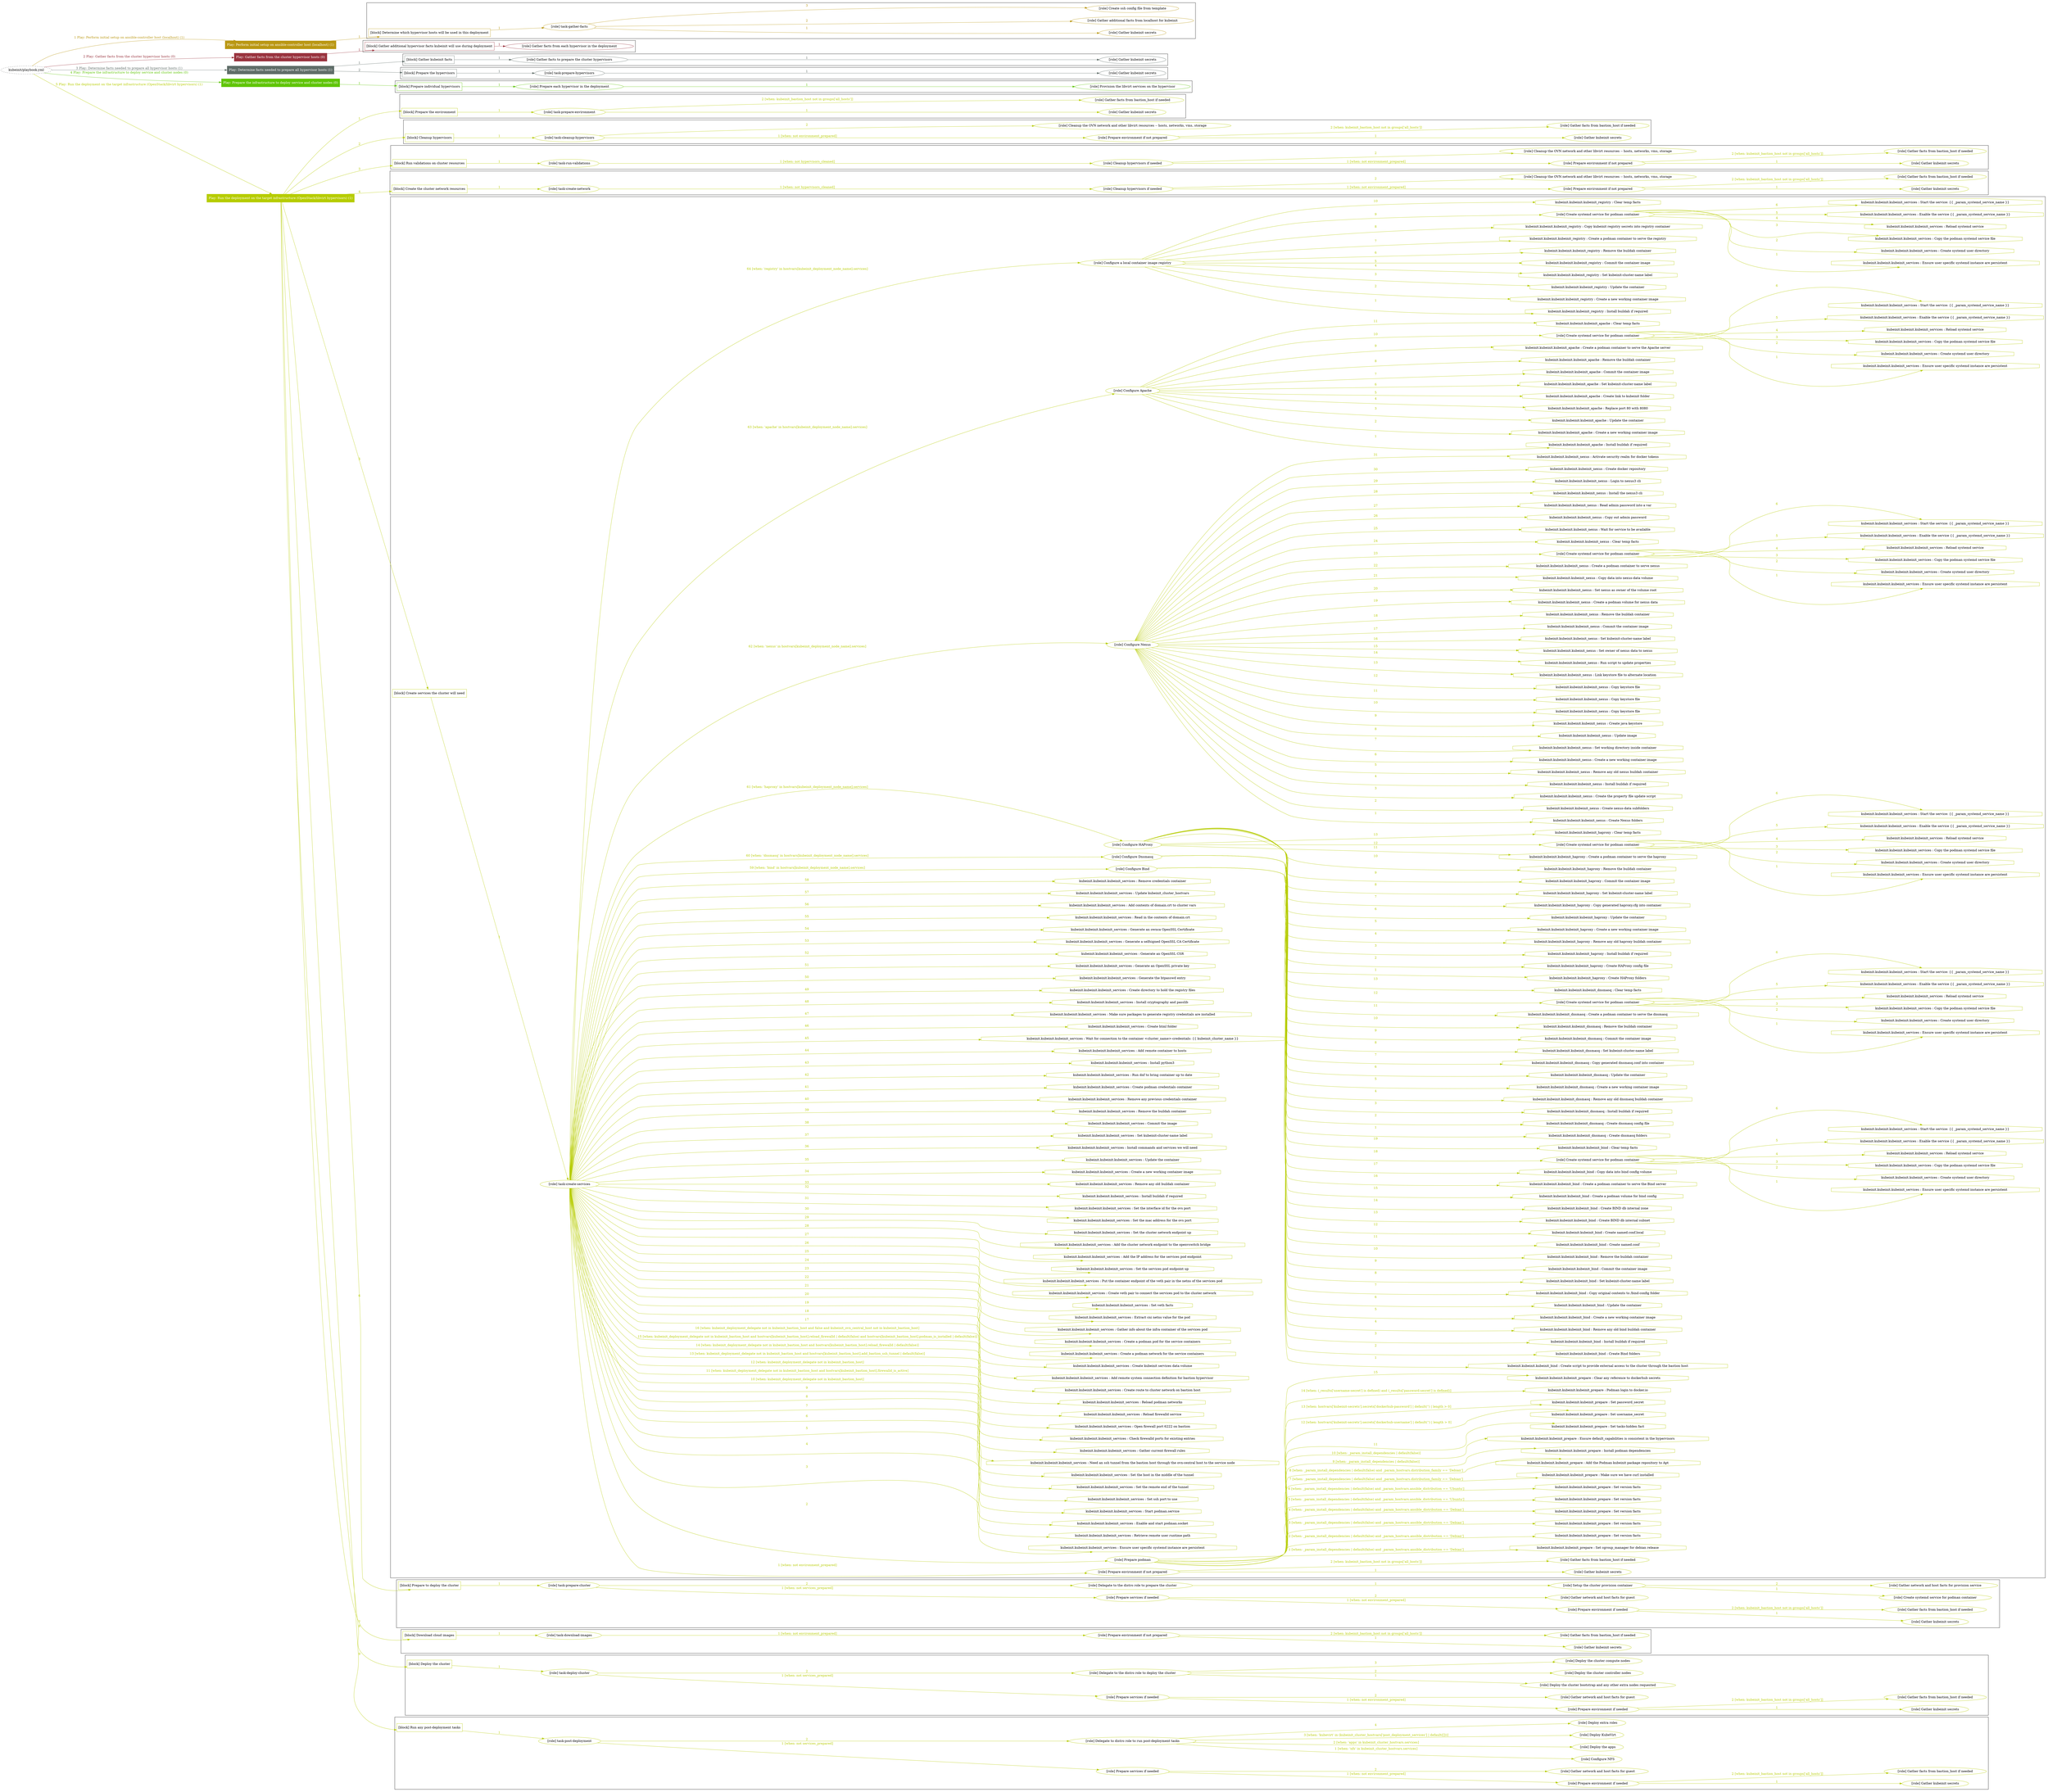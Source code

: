 digraph {
	graph [concentrate=true ordering=in rankdir=LR ratio=fill]
	edge [esep=5 sep=10]
	"kubeinit/playbook.yml" [URL="/home/runner/work/kubeinit/kubeinit/kubeinit/playbook.yml" id=playbook_700c5fca style=dotted]
	"kubeinit/playbook.yml" -> play_1ae6ae5d [label="1 Play: Perform initial setup on ansible-controller host (localhost) (1)" color="#ba9712" fontcolor="#ba9712" id=edge_play_1ae6ae5d labeltooltip="1 Play: Perform initial setup on ansible-controller host (localhost) (1)" tooltip="1 Play: Perform initial setup on ansible-controller host (localhost) (1)"]
	subgraph "Play: Perform initial setup on ansible-controller host (localhost) (1)" {
		play_1ae6ae5d [label="Play: Perform initial setup on ansible-controller host (localhost) (1)" URL="/home/runner/work/kubeinit/kubeinit/kubeinit/playbook.yml" color="#ba9712" fontcolor="#ffffff" id=play_1ae6ae5d shape=box style=filled tooltip=localhost]
		play_1ae6ae5d -> block_cc144a0f [label=1 color="#ba9712" fontcolor="#ba9712" id=edge_block_cc144a0f labeltooltip=1 tooltip=1]
		subgraph cluster_block_cc144a0f {
			block_cc144a0f [label="[block] Determine which hypervisor hosts will be used in this deployment" URL="/home/runner/work/kubeinit/kubeinit/kubeinit/playbook.yml" color="#ba9712" id=block_cc144a0f labeltooltip="Determine which hypervisor hosts will be used in this deployment" shape=box tooltip="Determine which hypervisor hosts will be used in this deployment"]
			block_cc144a0f -> role_72eb2dc5 [label="1 " color="#ba9712" fontcolor="#ba9712" id=edge_role_72eb2dc5 labeltooltip="1 " tooltip="1 "]
			subgraph "task-gather-facts" {
				role_72eb2dc5 [label="[role] task-gather-facts" URL="/home/runner/work/kubeinit/kubeinit/kubeinit/playbook.yml" color="#ba9712" id=role_72eb2dc5 tooltip="task-gather-facts"]
				role_72eb2dc5 -> role_6810dc5a [label="1 " color="#ba9712" fontcolor="#ba9712" id=edge_role_6810dc5a labeltooltip="1 " tooltip="1 "]
				subgraph "Gather kubeinit secrets" {
					role_6810dc5a [label="[role] Gather kubeinit secrets" URL="/home/runner/.ansible/collections/ansible_collections/kubeinit/kubeinit/roles/kubeinit_prepare/tasks/build_hypervisors_group.yml" color="#ba9712" id=role_6810dc5a tooltip="Gather kubeinit secrets"]
				}
				role_72eb2dc5 -> role_7a979a47 [label="2 " color="#ba9712" fontcolor="#ba9712" id=edge_role_7a979a47 labeltooltip="2 " tooltip="2 "]
				subgraph "Gather additional facts from localhost for kubeinit" {
					role_7a979a47 [label="[role] Gather additional facts from localhost for kubeinit" URL="/home/runner/.ansible/collections/ansible_collections/kubeinit/kubeinit/roles/kubeinit_prepare/tasks/build_hypervisors_group.yml" color="#ba9712" id=role_7a979a47 tooltip="Gather additional facts from localhost for kubeinit"]
				}
				role_72eb2dc5 -> role_b3d23f14 [label="3 " color="#ba9712" fontcolor="#ba9712" id=edge_role_b3d23f14 labeltooltip="3 " tooltip="3 "]
				subgraph "Create ssh config file from template" {
					role_b3d23f14 [label="[role] Create ssh config file from template" URL="/home/runner/.ansible/collections/ansible_collections/kubeinit/kubeinit/roles/kubeinit_prepare/tasks/build_hypervisors_group.yml" color="#ba9712" id=role_b3d23f14 tooltip="Create ssh config file from template"]
				}
			}
		}
	}
	"kubeinit/playbook.yml" -> play_d19de4c4 [label="2 Play: Gather facts from the cluster hypervisor hosts (0)" color="#99333e" fontcolor="#99333e" id=edge_play_d19de4c4 labeltooltip="2 Play: Gather facts from the cluster hypervisor hosts (0)" tooltip="2 Play: Gather facts from the cluster hypervisor hosts (0)"]
	subgraph "Play: Gather facts from the cluster hypervisor hosts (0)" {
		play_d19de4c4 [label="Play: Gather facts from the cluster hypervisor hosts (0)" URL="/home/runner/work/kubeinit/kubeinit/kubeinit/playbook.yml" color="#99333e" fontcolor="#ffffff" id=play_d19de4c4 shape=box style=filled tooltip="Play: Gather facts from the cluster hypervisor hosts (0)"]
		play_d19de4c4 -> block_c1f06c94 [label=1 color="#99333e" fontcolor="#99333e" id=edge_block_c1f06c94 labeltooltip=1 tooltip=1]
		subgraph cluster_block_c1f06c94 {
			block_c1f06c94 [label="[block] Gather additional hypervisor facts kubeinit will use during deployment" URL="/home/runner/work/kubeinit/kubeinit/kubeinit/playbook.yml" color="#99333e" id=block_c1f06c94 labeltooltip="Gather additional hypervisor facts kubeinit will use during deployment" shape=box tooltip="Gather additional hypervisor facts kubeinit will use during deployment"]
			block_c1f06c94 -> role_3a1e0461 [label="1 " color="#99333e" fontcolor="#99333e" id=edge_role_3a1e0461 labeltooltip="1 " tooltip="1 "]
			subgraph "Gather facts from each hypervisor in the deployment" {
				role_3a1e0461 [label="[role] Gather facts from each hypervisor in the deployment" URL="/home/runner/work/kubeinit/kubeinit/kubeinit/playbook.yml" color="#99333e" id=role_3a1e0461 tooltip="Gather facts from each hypervisor in the deployment"]
			}
		}
	}
	"kubeinit/playbook.yml" -> play_53108ee2 [label="3 Play: Determine facts needed to prepare all hypervisor hosts (1)" color="#5f6d68" fontcolor="#5f6d68" id=edge_play_53108ee2 labeltooltip="3 Play: Determine facts needed to prepare all hypervisor hosts (1)" tooltip="3 Play: Determine facts needed to prepare all hypervisor hosts (1)"]
	subgraph "Play: Determine facts needed to prepare all hypervisor hosts (1)" {
		play_53108ee2 [label="Play: Determine facts needed to prepare all hypervisor hosts (1)" URL="/home/runner/work/kubeinit/kubeinit/kubeinit/playbook.yml" color="#5f6d68" fontcolor="#ffffff" id=play_53108ee2 shape=box style=filled tooltip=localhost]
		play_53108ee2 -> block_8ab7cb99 [label=1 color="#5f6d68" fontcolor="#5f6d68" id=edge_block_8ab7cb99 labeltooltip=1 tooltip=1]
		subgraph cluster_block_8ab7cb99 {
			block_8ab7cb99 [label="[block] Gather kubeinit facts" URL="/home/runner/work/kubeinit/kubeinit/kubeinit/playbook.yml" color="#5f6d68" id=block_8ab7cb99 labeltooltip="Gather kubeinit facts" shape=box tooltip="Gather kubeinit facts"]
			block_8ab7cb99 -> role_0164a379 [label="1 " color="#5f6d68" fontcolor="#5f6d68" id=edge_role_0164a379 labeltooltip="1 " tooltip="1 "]
			subgraph "Gather facts to prepare the cluster hypervisors" {
				role_0164a379 [label="[role] Gather facts to prepare the cluster hypervisors" URL="/home/runner/work/kubeinit/kubeinit/kubeinit/playbook.yml" color="#5f6d68" id=role_0164a379 tooltip="Gather facts to prepare the cluster hypervisors"]
				role_0164a379 -> role_084de264 [label="1 " color="#5f6d68" fontcolor="#5f6d68" id=edge_role_084de264 labeltooltip="1 " tooltip="1 "]
				subgraph "Gather kubeinit secrets" {
					role_084de264 [label="[role] Gather kubeinit secrets" URL="/home/runner/.ansible/collections/ansible_collections/kubeinit/kubeinit/roles/kubeinit_prepare/tasks/gather_kubeinit_facts.yml" color="#5f6d68" id=role_084de264 tooltip="Gather kubeinit secrets"]
				}
			}
		}
		play_53108ee2 -> block_04cc990a [label=2 color="#5f6d68" fontcolor="#5f6d68" id=edge_block_04cc990a labeltooltip=2 tooltip=2]
		subgraph cluster_block_04cc990a {
			block_04cc990a [label="[block] Prepare the hypervisors" URL="/home/runner/work/kubeinit/kubeinit/kubeinit/playbook.yml" color="#5f6d68" id=block_04cc990a labeltooltip="Prepare the hypervisors" shape=box tooltip="Prepare the hypervisors"]
			block_04cc990a -> role_e6658b55 [label="1 " color="#5f6d68" fontcolor="#5f6d68" id=edge_role_e6658b55 labeltooltip="1 " tooltip="1 "]
			subgraph "task-prepare-hypervisors" {
				role_e6658b55 [label="[role] task-prepare-hypervisors" URL="/home/runner/work/kubeinit/kubeinit/kubeinit/playbook.yml" color="#5f6d68" id=role_e6658b55 tooltip="task-prepare-hypervisors"]
				role_e6658b55 -> role_2a708837 [label="1 " color="#5f6d68" fontcolor="#5f6d68" id=edge_role_2a708837 labeltooltip="1 " tooltip="1 "]
				subgraph "Gather kubeinit secrets" {
					role_2a708837 [label="[role] Gather kubeinit secrets" URL="/home/runner/.ansible/collections/ansible_collections/kubeinit/kubeinit/roles/kubeinit_prepare/tasks/gather_kubeinit_facts.yml" color="#5f6d68" id=role_2a708837 tooltip="Gather kubeinit secrets"]
				}
			}
		}
	}
	"kubeinit/playbook.yml" -> play_50852811 [label="4 Play: Prepare the infrastructure to deploy service and cluster nodes (0)" color="#5fc507" fontcolor="#5fc507" id=edge_play_50852811 labeltooltip="4 Play: Prepare the infrastructure to deploy service and cluster nodes (0)" tooltip="4 Play: Prepare the infrastructure to deploy service and cluster nodes (0)"]
	subgraph "Play: Prepare the infrastructure to deploy service and cluster nodes (0)" {
		play_50852811 [label="Play: Prepare the infrastructure to deploy service and cluster nodes (0)" URL="/home/runner/work/kubeinit/kubeinit/kubeinit/playbook.yml" color="#5fc507" fontcolor="#ffffff" id=play_50852811 shape=box style=filled tooltip="Play: Prepare the infrastructure to deploy service and cluster nodes (0)"]
		play_50852811 -> block_444a2409 [label=1 color="#5fc507" fontcolor="#5fc507" id=edge_block_444a2409 labeltooltip=1 tooltip=1]
		subgraph cluster_block_444a2409 {
			block_444a2409 [label="[block] Prepare individual hypervisors" URL="/home/runner/work/kubeinit/kubeinit/kubeinit/playbook.yml" color="#5fc507" id=block_444a2409 labeltooltip="Prepare individual hypervisors" shape=box tooltip="Prepare individual hypervisors"]
			block_444a2409 -> role_557923af [label="1 " color="#5fc507" fontcolor="#5fc507" id=edge_role_557923af labeltooltip="1 " tooltip="1 "]
			subgraph "Prepare each hypervisor in the deployment" {
				role_557923af [label="[role] Prepare each hypervisor in the deployment" URL="/home/runner/work/kubeinit/kubeinit/kubeinit/playbook.yml" color="#5fc507" id=role_557923af tooltip="Prepare each hypervisor in the deployment"]
				role_557923af -> role_62f0c6fd [label="1 " color="#5fc507" fontcolor="#5fc507" id=edge_role_62f0c6fd labeltooltip="1 " tooltip="1 "]
				subgraph "Provision the libvirt services on the hypervisor" {
					role_62f0c6fd [label="[role] Provision the libvirt services on the hypervisor" URL="/home/runner/.ansible/collections/ansible_collections/kubeinit/kubeinit/roles/kubeinit_prepare/tasks/prepare_hypervisor.yml" color="#5fc507" id=role_62f0c6fd tooltip="Provision the libvirt services on the hypervisor"]
				}
			}
		}
	}
	"kubeinit/playbook.yml" -> play_737f4e47 [label="5 Play: Run the deployment on the target infrastructure (OpenStack/libvirt hypervisors) (1)" color="#b6cc00" fontcolor="#b6cc00" id=edge_play_737f4e47 labeltooltip="5 Play: Run the deployment on the target infrastructure (OpenStack/libvirt hypervisors) (1)" tooltip="5 Play: Run the deployment on the target infrastructure (OpenStack/libvirt hypervisors) (1)"]
	subgraph "Play: Run the deployment on the target infrastructure (OpenStack/libvirt hypervisors) (1)" {
		play_737f4e47 [label="Play: Run the deployment on the target infrastructure (OpenStack/libvirt hypervisors) (1)" URL="/home/runner/work/kubeinit/kubeinit/kubeinit/playbook.yml" color="#b6cc00" fontcolor="#ffffff" id=play_737f4e47 shape=box style=filled tooltip=localhost]
		play_737f4e47 -> block_d8fb7d96 [label=1 color="#b6cc00" fontcolor="#b6cc00" id=edge_block_d8fb7d96 labeltooltip=1 tooltip=1]
		subgraph cluster_block_d8fb7d96 {
			block_d8fb7d96 [label="[block] Prepare the environment" URL="/home/runner/work/kubeinit/kubeinit/kubeinit/playbook.yml" color="#b6cc00" id=block_d8fb7d96 labeltooltip="Prepare the environment" shape=box tooltip="Prepare the environment"]
			block_d8fb7d96 -> role_6ad9d143 [label="1 " color="#b6cc00" fontcolor="#b6cc00" id=edge_role_6ad9d143 labeltooltip="1 " tooltip="1 "]
			subgraph "task-prepare-environment" {
				role_6ad9d143 [label="[role] task-prepare-environment" URL="/home/runner/work/kubeinit/kubeinit/kubeinit/playbook.yml" color="#b6cc00" id=role_6ad9d143 tooltip="task-prepare-environment"]
				role_6ad9d143 -> role_1230bdcb [label="1 " color="#b6cc00" fontcolor="#b6cc00" id=edge_role_1230bdcb labeltooltip="1 " tooltip="1 "]
				subgraph "Gather kubeinit secrets" {
					role_1230bdcb [label="[role] Gather kubeinit secrets" URL="/home/runner/.ansible/collections/ansible_collections/kubeinit/kubeinit/roles/kubeinit_prepare/tasks/gather_kubeinit_facts.yml" color="#b6cc00" id=role_1230bdcb tooltip="Gather kubeinit secrets"]
				}
				role_6ad9d143 -> role_1ce8bf10 [label="2 [when: kubeinit_bastion_host not in groups['all_hosts']]" color="#b6cc00" fontcolor="#b6cc00" id=edge_role_1ce8bf10 labeltooltip="2 [when: kubeinit_bastion_host not in groups['all_hosts']]" tooltip="2 [when: kubeinit_bastion_host not in groups['all_hosts']]"]
				subgraph "Gather facts from bastion_host if needed" {
					role_1ce8bf10 [label="[role] Gather facts from bastion_host if needed" URL="/home/runner/.ansible/collections/ansible_collections/kubeinit/kubeinit/roles/kubeinit_prepare/tasks/main.yml" color="#b6cc00" id=role_1ce8bf10 tooltip="Gather facts from bastion_host if needed"]
				}
			}
		}
		play_737f4e47 -> block_30759496 [label=2 color="#b6cc00" fontcolor="#b6cc00" id=edge_block_30759496 labeltooltip=2 tooltip=2]
		subgraph cluster_block_30759496 {
			block_30759496 [label="[block] Cleanup hypervisors" URL="/home/runner/work/kubeinit/kubeinit/kubeinit/playbook.yml" color="#b6cc00" id=block_30759496 labeltooltip="Cleanup hypervisors" shape=box tooltip="Cleanup hypervisors"]
			block_30759496 -> role_bf95a90a [label="1 " color="#b6cc00" fontcolor="#b6cc00" id=edge_role_bf95a90a labeltooltip="1 " tooltip="1 "]
			subgraph "task-cleanup-hypervisors" {
				role_bf95a90a [label="[role] task-cleanup-hypervisors" URL="/home/runner/work/kubeinit/kubeinit/kubeinit/playbook.yml" color="#b6cc00" id=role_bf95a90a tooltip="task-cleanup-hypervisors"]
				role_bf95a90a -> role_2f8c9b03 [label="1 [when: not environment_prepared]" color="#b6cc00" fontcolor="#b6cc00" id=edge_role_2f8c9b03 labeltooltip="1 [when: not environment_prepared]" tooltip="1 [when: not environment_prepared]"]
				subgraph "Prepare environment if not prepared" {
					role_2f8c9b03 [label="[role] Prepare environment if not prepared" URL="/home/runner/.ansible/collections/ansible_collections/kubeinit/kubeinit/roles/kubeinit_libvirt/tasks/cleanup_hypervisors.yml" color="#b6cc00" id=role_2f8c9b03 tooltip="Prepare environment if not prepared"]
					role_2f8c9b03 -> role_582e7d10 [label="1 " color="#b6cc00" fontcolor="#b6cc00" id=edge_role_582e7d10 labeltooltip="1 " tooltip="1 "]
					subgraph "Gather kubeinit secrets" {
						role_582e7d10 [label="[role] Gather kubeinit secrets" URL="/home/runner/.ansible/collections/ansible_collections/kubeinit/kubeinit/roles/kubeinit_prepare/tasks/gather_kubeinit_facts.yml" color="#b6cc00" id=role_582e7d10 tooltip="Gather kubeinit secrets"]
					}
					role_2f8c9b03 -> role_70a27f0d [label="2 [when: kubeinit_bastion_host not in groups['all_hosts']]" color="#b6cc00" fontcolor="#b6cc00" id=edge_role_70a27f0d labeltooltip="2 [when: kubeinit_bastion_host not in groups['all_hosts']]" tooltip="2 [when: kubeinit_bastion_host not in groups['all_hosts']]"]
					subgraph "Gather facts from bastion_host if needed" {
						role_70a27f0d [label="[role] Gather facts from bastion_host if needed" URL="/home/runner/.ansible/collections/ansible_collections/kubeinit/kubeinit/roles/kubeinit_prepare/tasks/main.yml" color="#b6cc00" id=role_70a27f0d tooltip="Gather facts from bastion_host if needed"]
					}
				}
				role_bf95a90a -> role_df041fca [label="2 " color="#b6cc00" fontcolor="#b6cc00" id=edge_role_df041fca labeltooltip="2 " tooltip="2 "]
				subgraph "Cleanup the OVN network and other libvirt resources -- hosts, networks, vms, storage" {
					role_df041fca [label="[role] Cleanup the OVN network and other libvirt resources -- hosts, networks, vms, storage" URL="/home/runner/.ansible/collections/ansible_collections/kubeinit/kubeinit/roles/kubeinit_libvirt/tasks/cleanup_hypervisors.yml" color="#b6cc00" id=role_df041fca tooltip="Cleanup the OVN network and other libvirt resources -- hosts, networks, vms, storage"]
				}
			}
		}
		play_737f4e47 -> block_e4872e35 [label=3 color="#b6cc00" fontcolor="#b6cc00" id=edge_block_e4872e35 labeltooltip=3 tooltip=3]
		subgraph cluster_block_e4872e35 {
			block_e4872e35 [label="[block] Run validations on cluster resources" URL="/home/runner/work/kubeinit/kubeinit/kubeinit/playbook.yml" color="#b6cc00" id=block_e4872e35 labeltooltip="Run validations on cluster resources" shape=box tooltip="Run validations on cluster resources"]
			block_e4872e35 -> role_138339ba [label="1 " color="#b6cc00" fontcolor="#b6cc00" id=edge_role_138339ba labeltooltip="1 " tooltip="1 "]
			subgraph "task-run-validations" {
				role_138339ba [label="[role] task-run-validations" URL="/home/runner/work/kubeinit/kubeinit/kubeinit/playbook.yml" color="#b6cc00" id=role_138339ba tooltip="task-run-validations"]
				role_138339ba -> role_b7364c4f [label="1 [when: not hypervisors_cleaned]" color="#b6cc00" fontcolor="#b6cc00" id=edge_role_b7364c4f labeltooltip="1 [when: not hypervisors_cleaned]" tooltip="1 [when: not hypervisors_cleaned]"]
				subgraph "Cleanup hypervisors if needed" {
					role_b7364c4f [label="[role] Cleanup hypervisors if needed" URL="/home/runner/.ansible/collections/ansible_collections/kubeinit/kubeinit/roles/kubeinit_validations/tasks/main.yml" color="#b6cc00" id=role_b7364c4f tooltip="Cleanup hypervisors if needed"]
					role_b7364c4f -> role_6e00da80 [label="1 [when: not environment_prepared]" color="#b6cc00" fontcolor="#b6cc00" id=edge_role_6e00da80 labeltooltip="1 [when: not environment_prepared]" tooltip="1 [when: not environment_prepared]"]
					subgraph "Prepare environment if not prepared" {
						role_6e00da80 [label="[role] Prepare environment if not prepared" URL="/home/runner/.ansible/collections/ansible_collections/kubeinit/kubeinit/roles/kubeinit_libvirt/tasks/cleanup_hypervisors.yml" color="#b6cc00" id=role_6e00da80 tooltip="Prepare environment if not prepared"]
						role_6e00da80 -> role_df33d3bd [label="1 " color="#b6cc00" fontcolor="#b6cc00" id=edge_role_df33d3bd labeltooltip="1 " tooltip="1 "]
						subgraph "Gather kubeinit secrets" {
							role_df33d3bd [label="[role] Gather kubeinit secrets" URL="/home/runner/.ansible/collections/ansible_collections/kubeinit/kubeinit/roles/kubeinit_prepare/tasks/gather_kubeinit_facts.yml" color="#b6cc00" id=role_df33d3bd tooltip="Gather kubeinit secrets"]
						}
						role_6e00da80 -> role_256365b0 [label="2 [when: kubeinit_bastion_host not in groups['all_hosts']]" color="#b6cc00" fontcolor="#b6cc00" id=edge_role_256365b0 labeltooltip="2 [when: kubeinit_bastion_host not in groups['all_hosts']]" tooltip="2 [when: kubeinit_bastion_host not in groups['all_hosts']]"]
						subgraph "Gather facts from bastion_host if needed" {
							role_256365b0 [label="[role] Gather facts from bastion_host if needed" URL="/home/runner/.ansible/collections/ansible_collections/kubeinit/kubeinit/roles/kubeinit_prepare/tasks/main.yml" color="#b6cc00" id=role_256365b0 tooltip="Gather facts from bastion_host if needed"]
						}
					}
					role_b7364c4f -> role_970cc8f0 [label="2 " color="#b6cc00" fontcolor="#b6cc00" id=edge_role_970cc8f0 labeltooltip="2 " tooltip="2 "]
					subgraph "Cleanup the OVN network and other libvirt resources -- hosts, networks, vms, storage" {
						role_970cc8f0 [label="[role] Cleanup the OVN network and other libvirt resources -- hosts, networks, vms, storage" URL="/home/runner/.ansible/collections/ansible_collections/kubeinit/kubeinit/roles/kubeinit_libvirt/tasks/cleanup_hypervisors.yml" color="#b6cc00" id=role_970cc8f0 tooltip="Cleanup the OVN network and other libvirt resources -- hosts, networks, vms, storage"]
					}
				}
			}
		}
		play_737f4e47 -> block_ce5994fb [label=4 color="#b6cc00" fontcolor="#b6cc00" id=edge_block_ce5994fb labeltooltip=4 tooltip=4]
		subgraph cluster_block_ce5994fb {
			block_ce5994fb [label="[block] Create the cluster network resources" URL="/home/runner/work/kubeinit/kubeinit/kubeinit/playbook.yml" color="#b6cc00" id=block_ce5994fb labeltooltip="Create the cluster network resources" shape=box tooltip="Create the cluster network resources"]
			block_ce5994fb -> role_257b5f1c [label="1 " color="#b6cc00" fontcolor="#b6cc00" id=edge_role_257b5f1c labeltooltip="1 " tooltip="1 "]
			subgraph "task-create-network" {
				role_257b5f1c [label="[role] task-create-network" URL="/home/runner/work/kubeinit/kubeinit/kubeinit/playbook.yml" color="#b6cc00" id=role_257b5f1c tooltip="task-create-network"]
				role_257b5f1c -> role_ed0643c1 [label="1 [when: not hypervisors_cleaned]" color="#b6cc00" fontcolor="#b6cc00" id=edge_role_ed0643c1 labeltooltip="1 [when: not hypervisors_cleaned]" tooltip="1 [when: not hypervisors_cleaned]"]
				subgraph "Cleanup hypervisors if needed" {
					role_ed0643c1 [label="[role] Cleanup hypervisors if needed" URL="/home/runner/.ansible/collections/ansible_collections/kubeinit/kubeinit/roles/kubeinit_libvirt/tasks/create_network.yml" color="#b6cc00" id=role_ed0643c1 tooltip="Cleanup hypervisors if needed"]
					role_ed0643c1 -> role_4fe57da3 [label="1 [when: not environment_prepared]" color="#b6cc00" fontcolor="#b6cc00" id=edge_role_4fe57da3 labeltooltip="1 [when: not environment_prepared]" tooltip="1 [when: not environment_prepared]"]
					subgraph "Prepare environment if not prepared" {
						role_4fe57da3 [label="[role] Prepare environment if not prepared" URL="/home/runner/.ansible/collections/ansible_collections/kubeinit/kubeinit/roles/kubeinit_libvirt/tasks/cleanup_hypervisors.yml" color="#b6cc00" id=role_4fe57da3 tooltip="Prepare environment if not prepared"]
						role_4fe57da3 -> role_01f698bf [label="1 " color="#b6cc00" fontcolor="#b6cc00" id=edge_role_01f698bf labeltooltip="1 " tooltip="1 "]
						subgraph "Gather kubeinit secrets" {
							role_01f698bf [label="[role] Gather kubeinit secrets" URL="/home/runner/.ansible/collections/ansible_collections/kubeinit/kubeinit/roles/kubeinit_prepare/tasks/gather_kubeinit_facts.yml" color="#b6cc00" id=role_01f698bf tooltip="Gather kubeinit secrets"]
						}
						role_4fe57da3 -> role_2c0d1f07 [label="2 [when: kubeinit_bastion_host not in groups['all_hosts']]" color="#b6cc00" fontcolor="#b6cc00" id=edge_role_2c0d1f07 labeltooltip="2 [when: kubeinit_bastion_host not in groups['all_hosts']]" tooltip="2 [when: kubeinit_bastion_host not in groups['all_hosts']]"]
						subgraph "Gather facts from bastion_host if needed" {
							role_2c0d1f07 [label="[role] Gather facts from bastion_host if needed" URL="/home/runner/.ansible/collections/ansible_collections/kubeinit/kubeinit/roles/kubeinit_prepare/tasks/main.yml" color="#b6cc00" id=role_2c0d1f07 tooltip="Gather facts from bastion_host if needed"]
						}
					}
					role_ed0643c1 -> role_ce10dd1b [label="2 " color="#b6cc00" fontcolor="#b6cc00" id=edge_role_ce10dd1b labeltooltip="2 " tooltip="2 "]
					subgraph "Cleanup the OVN network and other libvirt resources -- hosts, networks, vms, storage" {
						role_ce10dd1b [label="[role] Cleanup the OVN network and other libvirt resources -- hosts, networks, vms, storage" URL="/home/runner/.ansible/collections/ansible_collections/kubeinit/kubeinit/roles/kubeinit_libvirt/tasks/cleanup_hypervisors.yml" color="#b6cc00" id=role_ce10dd1b tooltip="Cleanup the OVN network and other libvirt resources -- hosts, networks, vms, storage"]
					}
				}
			}
		}
		play_737f4e47 -> block_9b309236 [label=5 color="#b6cc00" fontcolor="#b6cc00" id=edge_block_9b309236 labeltooltip=5 tooltip=5]
		subgraph cluster_block_9b309236 {
			block_9b309236 [label="[block] Create services the cluster will need" URL="/home/runner/work/kubeinit/kubeinit/kubeinit/playbook.yml" color="#b6cc00" id=block_9b309236 labeltooltip="Create services the cluster will need" shape=box tooltip="Create services the cluster will need"]
			block_9b309236 -> role_cb38df58 [label="1 " color="#b6cc00" fontcolor="#b6cc00" id=edge_role_cb38df58 labeltooltip="1 " tooltip="1 "]
			subgraph "task-create-services" {
				role_cb38df58 [label="[role] task-create-services" URL="/home/runner/work/kubeinit/kubeinit/kubeinit/playbook.yml" color="#b6cc00" id=role_cb38df58 tooltip="task-create-services"]
				role_cb38df58 -> role_eae16dc3 [label="1 [when: not environment_prepared]" color="#b6cc00" fontcolor="#b6cc00" id=edge_role_eae16dc3 labeltooltip="1 [when: not environment_prepared]" tooltip="1 [when: not environment_prepared]"]
				subgraph "Prepare environment if not prepared" {
					role_eae16dc3 [label="[role] Prepare environment if not prepared" URL="/home/runner/.ansible/collections/ansible_collections/kubeinit/kubeinit/roles/kubeinit_services/tasks/main.yml" color="#b6cc00" id=role_eae16dc3 tooltip="Prepare environment if not prepared"]
					role_eae16dc3 -> role_7d5949d2 [label="1 " color="#b6cc00" fontcolor="#b6cc00" id=edge_role_7d5949d2 labeltooltip="1 " tooltip="1 "]
					subgraph "Gather kubeinit secrets" {
						role_7d5949d2 [label="[role] Gather kubeinit secrets" URL="/home/runner/.ansible/collections/ansible_collections/kubeinit/kubeinit/roles/kubeinit_prepare/tasks/gather_kubeinit_facts.yml" color="#b6cc00" id=role_7d5949d2 tooltip="Gather kubeinit secrets"]
					}
					role_eae16dc3 -> role_666aa1fe [label="2 [when: kubeinit_bastion_host not in groups['all_hosts']]" color="#b6cc00" fontcolor="#b6cc00" id=edge_role_666aa1fe labeltooltip="2 [when: kubeinit_bastion_host not in groups['all_hosts']]" tooltip="2 [when: kubeinit_bastion_host not in groups['all_hosts']]"]
					subgraph "Gather facts from bastion_host if needed" {
						role_666aa1fe [label="[role] Gather facts from bastion_host if needed" URL="/home/runner/.ansible/collections/ansible_collections/kubeinit/kubeinit/roles/kubeinit_prepare/tasks/main.yml" color="#b6cc00" id=role_666aa1fe tooltip="Gather facts from bastion_host if needed"]
					}
				}
				role_cb38df58 -> role_ddfbac7b [label="2 " color="#b6cc00" fontcolor="#b6cc00" id=edge_role_ddfbac7b labeltooltip="2 " tooltip="2 "]
				subgraph "Prepare podman" {
					role_ddfbac7b [label="[role] Prepare podman" URL="/home/runner/.ansible/collections/ansible_collections/kubeinit/kubeinit/roles/kubeinit_services/tasks/00_create_service_pod.yml" color="#b6cc00" id=role_ddfbac7b tooltip="Prepare podman"]
					task_222e5aeb [label="kubeinit.kubeinit.kubeinit_prepare : Set cgroup_manager for debian release" URL="/home/runner/.ansible/collections/ansible_collections/kubeinit/kubeinit/roles/kubeinit_prepare/tasks/prepare_podman.yml" color="#b6cc00" id=task_222e5aeb shape=octagon tooltip="kubeinit.kubeinit.kubeinit_prepare : Set cgroup_manager for debian release"]
					role_ddfbac7b -> task_222e5aeb [label="1 [when: _param_install_dependencies | default(false) and _param_hostvars.ansible_distribution == 'Debian']" color="#b6cc00" fontcolor="#b6cc00" id=edge_task_222e5aeb labeltooltip="1 [when: _param_install_dependencies | default(false) and _param_hostvars.ansible_distribution == 'Debian']" tooltip="1 [when: _param_install_dependencies | default(false) and _param_hostvars.ansible_distribution == 'Debian']"]
					task_ca26292c [label="kubeinit.kubeinit.kubeinit_prepare : Set version facts" URL="/home/runner/.ansible/collections/ansible_collections/kubeinit/kubeinit/roles/kubeinit_prepare/tasks/prepare_podman.yml" color="#b6cc00" id=task_ca26292c shape=octagon tooltip="kubeinit.kubeinit.kubeinit_prepare : Set version facts"]
					role_ddfbac7b -> task_ca26292c [label="2 [when: _param_install_dependencies | default(false) and _param_hostvars.ansible_distribution == 'Debian']" color="#b6cc00" fontcolor="#b6cc00" id=edge_task_ca26292c labeltooltip="2 [when: _param_install_dependencies | default(false) and _param_hostvars.ansible_distribution == 'Debian']" tooltip="2 [when: _param_install_dependencies | default(false) and _param_hostvars.ansible_distribution == 'Debian']"]
					task_85782fc9 [label="kubeinit.kubeinit.kubeinit_prepare : Set version facts" URL="/home/runner/.ansible/collections/ansible_collections/kubeinit/kubeinit/roles/kubeinit_prepare/tasks/prepare_podman.yml" color="#b6cc00" id=task_85782fc9 shape=octagon tooltip="kubeinit.kubeinit.kubeinit_prepare : Set version facts"]
					role_ddfbac7b -> task_85782fc9 [label="3 [when: _param_install_dependencies | default(false) and _param_hostvars.ansible_distribution == 'Debian']" color="#b6cc00" fontcolor="#b6cc00" id=edge_task_85782fc9 labeltooltip="3 [when: _param_install_dependencies | default(false) and _param_hostvars.ansible_distribution == 'Debian']" tooltip="3 [when: _param_install_dependencies | default(false) and _param_hostvars.ansible_distribution == 'Debian']"]
					task_19e69cdf [label="kubeinit.kubeinit.kubeinit_prepare : Set version facts" URL="/home/runner/.ansible/collections/ansible_collections/kubeinit/kubeinit/roles/kubeinit_prepare/tasks/prepare_podman.yml" color="#b6cc00" id=task_19e69cdf shape=octagon tooltip="kubeinit.kubeinit.kubeinit_prepare : Set version facts"]
					role_ddfbac7b -> task_19e69cdf [label="4 [when: _param_install_dependencies | default(false) and _param_hostvars.ansible_distribution == 'Debian']" color="#b6cc00" fontcolor="#b6cc00" id=edge_task_19e69cdf labeltooltip="4 [when: _param_install_dependencies | default(false) and _param_hostvars.ansible_distribution == 'Debian']" tooltip="4 [when: _param_install_dependencies | default(false) and _param_hostvars.ansible_distribution == 'Debian']"]
					task_0c5f87b2 [label="kubeinit.kubeinit.kubeinit_prepare : Set version facts" URL="/home/runner/.ansible/collections/ansible_collections/kubeinit/kubeinit/roles/kubeinit_prepare/tasks/prepare_podman.yml" color="#b6cc00" id=task_0c5f87b2 shape=octagon tooltip="kubeinit.kubeinit.kubeinit_prepare : Set version facts"]
					role_ddfbac7b -> task_0c5f87b2 [label="5 [when: _param_install_dependencies | default(false) and _param_hostvars.ansible_distribution == 'Ubuntu']" color="#b6cc00" fontcolor="#b6cc00" id=edge_task_0c5f87b2 labeltooltip="5 [when: _param_install_dependencies | default(false) and _param_hostvars.ansible_distribution == 'Ubuntu']" tooltip="5 [when: _param_install_dependencies | default(false) and _param_hostvars.ansible_distribution == 'Ubuntu']"]
					task_831bb55b [label="kubeinit.kubeinit.kubeinit_prepare : Set version facts" URL="/home/runner/.ansible/collections/ansible_collections/kubeinit/kubeinit/roles/kubeinit_prepare/tasks/prepare_podman.yml" color="#b6cc00" id=task_831bb55b shape=octagon tooltip="kubeinit.kubeinit.kubeinit_prepare : Set version facts"]
					role_ddfbac7b -> task_831bb55b [label="6 [when: _param_install_dependencies | default(false) and _param_hostvars.ansible_distribution == 'Ubuntu']" color="#b6cc00" fontcolor="#b6cc00" id=edge_task_831bb55b labeltooltip="6 [when: _param_install_dependencies | default(false) and _param_hostvars.ansible_distribution == 'Ubuntu']" tooltip="6 [when: _param_install_dependencies | default(false) and _param_hostvars.ansible_distribution == 'Ubuntu']"]
					task_bff583b2 [label="kubeinit.kubeinit.kubeinit_prepare : Make sure we have curl installed" URL="/home/runner/.ansible/collections/ansible_collections/kubeinit/kubeinit/roles/kubeinit_prepare/tasks/prepare_podman.yml" color="#b6cc00" id=task_bff583b2 shape=octagon tooltip="kubeinit.kubeinit.kubeinit_prepare : Make sure we have curl installed"]
					role_ddfbac7b -> task_bff583b2 [label="7 [when: _param_install_dependencies | default(false) and _param_hostvars.distribution_family == 'Debian']" color="#b6cc00" fontcolor="#b6cc00" id=edge_task_bff583b2 labeltooltip="7 [when: _param_install_dependencies | default(false) and _param_hostvars.distribution_family == 'Debian']" tooltip="7 [when: _param_install_dependencies | default(false) and _param_hostvars.distribution_family == 'Debian']"]
					task_795ba1ca [label="kubeinit.kubeinit.kubeinit_prepare : Add the Podman kubeinit package repository to Apt" URL="/home/runner/.ansible/collections/ansible_collections/kubeinit/kubeinit/roles/kubeinit_prepare/tasks/prepare_podman.yml" color="#b6cc00" id=task_795ba1ca shape=octagon tooltip="kubeinit.kubeinit.kubeinit_prepare : Add the Podman kubeinit package repository to Apt"]
					role_ddfbac7b -> task_795ba1ca [label="8 [when: _param_install_dependencies | default(false) and _param_hostvars.distribution_family == 'Debian']" color="#b6cc00" fontcolor="#b6cc00" id=edge_task_795ba1ca labeltooltip="8 [when: _param_install_dependencies | default(false) and _param_hostvars.distribution_family == 'Debian']" tooltip="8 [when: _param_install_dependencies | default(false) and _param_hostvars.distribution_family == 'Debian']"]
					task_5a092af2 [label="kubeinit.kubeinit.kubeinit_prepare : Install podman dependencies" URL="/home/runner/.ansible/collections/ansible_collections/kubeinit/kubeinit/roles/kubeinit_prepare/tasks/prepare_podman.yml" color="#b6cc00" id=task_5a092af2 shape=octagon tooltip="kubeinit.kubeinit.kubeinit_prepare : Install podman dependencies"]
					role_ddfbac7b -> task_5a092af2 [label="9 [when: _param_install_dependencies | default(false)]" color="#b6cc00" fontcolor="#b6cc00" id=edge_task_5a092af2 labeltooltip="9 [when: _param_install_dependencies | default(false)]" tooltip="9 [when: _param_install_dependencies | default(false)]"]
					task_a25944e9 [label="kubeinit.kubeinit.kubeinit_prepare : Ensure default_capabilities is consistent in the hypervisors" URL="/home/runner/.ansible/collections/ansible_collections/kubeinit/kubeinit/roles/kubeinit_prepare/tasks/prepare_podman.yml" color="#b6cc00" id=task_a25944e9 shape=octagon tooltip="kubeinit.kubeinit.kubeinit_prepare : Ensure default_capabilities is consistent in the hypervisors"]
					role_ddfbac7b -> task_a25944e9 [label="10 [when: _param_install_dependencies | default(false)]" color="#b6cc00" fontcolor="#b6cc00" id=edge_task_a25944e9 labeltooltip="10 [when: _param_install_dependencies | default(false)]" tooltip="10 [when: _param_install_dependencies | default(false)]"]
					task_1860a2fa [label="kubeinit.kubeinit.kubeinit_prepare : Set tasks-hidden fact" URL="/home/runner/.ansible/collections/ansible_collections/kubeinit/kubeinit/roles/kubeinit_prepare/tasks/prepare_podman.yml" color="#b6cc00" id=task_1860a2fa shape=octagon tooltip="kubeinit.kubeinit.kubeinit_prepare : Set tasks-hidden fact"]
					role_ddfbac7b -> task_1860a2fa [label="11 " color="#b6cc00" fontcolor="#b6cc00" id=edge_task_1860a2fa labeltooltip="11 " tooltip="11 "]
					task_a1f942e4 [label="kubeinit.kubeinit.kubeinit_prepare : Set username_secret" URL="/home/runner/.ansible/collections/ansible_collections/kubeinit/kubeinit/roles/kubeinit_prepare/tasks/prepare_podman.yml" color="#b6cc00" id=task_a1f942e4 shape=octagon tooltip="kubeinit.kubeinit.kubeinit_prepare : Set username_secret"]
					role_ddfbac7b -> task_a1f942e4 [label="12 [when: hostvars['kubeinit-secrets'].secrets['dockerhub-username'] | default('') | length > 0]" color="#b6cc00" fontcolor="#b6cc00" id=edge_task_a1f942e4 labeltooltip="12 [when: hostvars['kubeinit-secrets'].secrets['dockerhub-username'] | default('') | length > 0]" tooltip="12 [when: hostvars['kubeinit-secrets'].secrets['dockerhub-username'] | default('') | length > 0]"]
					task_769d69ca [label="kubeinit.kubeinit.kubeinit_prepare : Set password_secret" URL="/home/runner/.ansible/collections/ansible_collections/kubeinit/kubeinit/roles/kubeinit_prepare/tasks/prepare_podman.yml" color="#b6cc00" id=task_769d69ca shape=octagon tooltip="kubeinit.kubeinit.kubeinit_prepare : Set password_secret"]
					role_ddfbac7b -> task_769d69ca [label="13 [when: hostvars['kubeinit-secrets'].secrets['dockerhub-password'] | default('') | length > 0]" color="#b6cc00" fontcolor="#b6cc00" id=edge_task_769d69ca labeltooltip="13 [when: hostvars['kubeinit-secrets'].secrets['dockerhub-password'] | default('') | length > 0]" tooltip="13 [when: hostvars['kubeinit-secrets'].secrets['dockerhub-password'] | default('') | length > 0]"]
					task_96e01db1 [label="kubeinit.kubeinit.kubeinit_prepare : Podman login to docker.io" URL="/home/runner/.ansible/collections/ansible_collections/kubeinit/kubeinit/roles/kubeinit_prepare/tasks/prepare_podman.yml" color="#b6cc00" id=task_96e01db1 shape=octagon tooltip="kubeinit.kubeinit.kubeinit_prepare : Podman login to docker.io"]
					role_ddfbac7b -> task_96e01db1 [label="14 [when: (_results['username-secret'] is defined) and (_results['password-secret'] is defined)]" color="#b6cc00" fontcolor="#b6cc00" id=edge_task_96e01db1 labeltooltip="14 [when: (_results['username-secret'] is defined) and (_results['password-secret'] is defined)]" tooltip="14 [when: (_results['username-secret'] is defined) and (_results['password-secret'] is defined)]"]
					task_5d43304e [label="kubeinit.kubeinit.kubeinit_prepare : Clear any reference to dockerhub secrets" URL="/home/runner/.ansible/collections/ansible_collections/kubeinit/kubeinit/roles/kubeinit_prepare/tasks/prepare_podman.yml" color="#b6cc00" id=task_5d43304e shape=octagon tooltip="kubeinit.kubeinit.kubeinit_prepare : Clear any reference to dockerhub secrets"]
					role_ddfbac7b -> task_5d43304e [label="15 " color="#b6cc00" fontcolor="#b6cc00" id=edge_task_5d43304e labeltooltip="15 " tooltip="15 "]
				}
				task_e8034d12 [label="kubeinit.kubeinit.kubeinit_services : Ensure user specific systemd instance are persistent" URL="/home/runner/.ansible/collections/ansible_collections/kubeinit/kubeinit/roles/kubeinit_services/tasks/00_create_service_pod.yml" color="#b6cc00" id=task_e8034d12 shape=octagon tooltip="kubeinit.kubeinit.kubeinit_services : Ensure user specific systemd instance are persistent"]
				role_cb38df58 -> task_e8034d12 [label="3 " color="#b6cc00" fontcolor="#b6cc00" id=edge_task_e8034d12 labeltooltip="3 " tooltip="3 "]
				task_a5fad0c1 [label="kubeinit.kubeinit.kubeinit_services : Retrieve remote user runtime path" URL="/home/runner/.ansible/collections/ansible_collections/kubeinit/kubeinit/roles/kubeinit_services/tasks/00_create_service_pod.yml" color="#b6cc00" id=task_a5fad0c1 shape=octagon tooltip="kubeinit.kubeinit.kubeinit_services : Retrieve remote user runtime path"]
				role_cb38df58 -> task_a5fad0c1 [label="4 " color="#b6cc00" fontcolor="#b6cc00" id=edge_task_a5fad0c1 labeltooltip="4 " tooltip="4 "]
				task_84e3aae3 [label="kubeinit.kubeinit.kubeinit_services : Enable and start podman.socket" URL="/home/runner/.ansible/collections/ansible_collections/kubeinit/kubeinit/roles/kubeinit_services/tasks/00_create_service_pod.yml" color="#b6cc00" id=task_84e3aae3 shape=octagon tooltip="kubeinit.kubeinit.kubeinit_services : Enable and start podman.socket"]
				role_cb38df58 -> task_84e3aae3 [label="5 " color="#b6cc00" fontcolor="#b6cc00" id=edge_task_84e3aae3 labeltooltip="5 " tooltip="5 "]
				task_6b8dbe36 [label="kubeinit.kubeinit.kubeinit_services : Start podman.service" URL="/home/runner/.ansible/collections/ansible_collections/kubeinit/kubeinit/roles/kubeinit_services/tasks/00_create_service_pod.yml" color="#b6cc00" id=task_6b8dbe36 shape=octagon tooltip="kubeinit.kubeinit.kubeinit_services : Start podman.service"]
				role_cb38df58 -> task_6b8dbe36 [label="6 " color="#b6cc00" fontcolor="#b6cc00" id=edge_task_6b8dbe36 labeltooltip="6 " tooltip="6 "]
				task_dc3b0d80 [label="kubeinit.kubeinit.kubeinit_services : Set ssh port to use" URL="/home/runner/.ansible/collections/ansible_collections/kubeinit/kubeinit/roles/kubeinit_services/tasks/00_create_service_pod.yml" color="#b6cc00" id=task_dc3b0d80 shape=octagon tooltip="kubeinit.kubeinit.kubeinit_services : Set ssh port to use"]
				role_cb38df58 -> task_dc3b0d80 [label="7 " color="#b6cc00" fontcolor="#b6cc00" id=edge_task_dc3b0d80 labeltooltip="7 " tooltip="7 "]
				task_8692fec0 [label="kubeinit.kubeinit.kubeinit_services : Set the remote end of the tunnel" URL="/home/runner/.ansible/collections/ansible_collections/kubeinit/kubeinit/roles/kubeinit_services/tasks/00_create_service_pod.yml" color="#b6cc00" id=task_8692fec0 shape=octagon tooltip="kubeinit.kubeinit.kubeinit_services : Set the remote end of the tunnel"]
				role_cb38df58 -> task_8692fec0 [label="8 " color="#b6cc00" fontcolor="#b6cc00" id=edge_task_8692fec0 labeltooltip="8 " tooltip="8 "]
				task_7c80d089 [label="kubeinit.kubeinit.kubeinit_services : Set the host in the middle of the tunnel" URL="/home/runner/.ansible/collections/ansible_collections/kubeinit/kubeinit/roles/kubeinit_services/tasks/00_create_service_pod.yml" color="#b6cc00" id=task_7c80d089 shape=octagon tooltip="kubeinit.kubeinit.kubeinit_services : Set the host in the middle of the tunnel"]
				role_cb38df58 -> task_7c80d089 [label="9 " color="#b6cc00" fontcolor="#b6cc00" id=edge_task_7c80d089 labeltooltip="9 " tooltip="9 "]
				task_30ec9cce [label="kubeinit.kubeinit.kubeinit_services : Need an ssh tunnel from the bastion host through the ovn-central host to the service node" URL="/home/runner/.ansible/collections/ansible_collections/kubeinit/kubeinit/roles/kubeinit_services/tasks/00_create_service_pod.yml" color="#b6cc00" id=task_30ec9cce shape=octagon tooltip="kubeinit.kubeinit.kubeinit_services : Need an ssh tunnel from the bastion host through the ovn-central host to the service node"]
				role_cb38df58 -> task_30ec9cce [label="10 [when: kubeinit_deployment_delegate not in kubeinit_bastion_host]" color="#b6cc00" fontcolor="#b6cc00" id=edge_task_30ec9cce labeltooltip="10 [when: kubeinit_deployment_delegate not in kubeinit_bastion_host]" tooltip="10 [when: kubeinit_deployment_delegate not in kubeinit_bastion_host]"]
				task_7cb209ed [label="kubeinit.kubeinit.kubeinit_services : Gather current firewall rules" URL="/home/runner/.ansible/collections/ansible_collections/kubeinit/kubeinit/roles/kubeinit_services/tasks/00_create_service_pod.yml" color="#b6cc00" id=task_7cb209ed shape=octagon tooltip="kubeinit.kubeinit.kubeinit_services : Gather current firewall rules"]
				role_cb38df58 -> task_7cb209ed [label="11 [when: kubeinit_deployment_delegate not in kubeinit_bastion_host and hostvars[kubeinit_bastion_host].firewalld_is_active]" color="#b6cc00" fontcolor="#b6cc00" id=edge_task_7cb209ed labeltooltip="11 [when: kubeinit_deployment_delegate not in kubeinit_bastion_host and hostvars[kubeinit_bastion_host].firewalld_is_active]" tooltip="11 [when: kubeinit_deployment_delegate not in kubeinit_bastion_host and hostvars[kubeinit_bastion_host].firewalld_is_active]"]
				task_78debf8a [label="kubeinit.kubeinit.kubeinit_services : Check firewalld ports for existing entries" URL="/home/runner/.ansible/collections/ansible_collections/kubeinit/kubeinit/roles/kubeinit_services/tasks/00_create_service_pod.yml" color="#b6cc00" id=task_78debf8a shape=octagon tooltip="kubeinit.kubeinit.kubeinit_services : Check firewalld ports for existing entries"]
				role_cb38df58 -> task_78debf8a [label="12 [when: kubeinit_deployment_delegate not in kubeinit_bastion_host]" color="#b6cc00" fontcolor="#b6cc00" id=edge_task_78debf8a labeltooltip="12 [when: kubeinit_deployment_delegate not in kubeinit_bastion_host]" tooltip="12 [when: kubeinit_deployment_delegate not in kubeinit_bastion_host]"]
				task_d5d2fb5e [label="kubeinit.kubeinit.kubeinit_services : Open firewall port 6222 on bastion" URL="/home/runner/.ansible/collections/ansible_collections/kubeinit/kubeinit/roles/kubeinit_services/tasks/00_create_service_pod.yml" color="#b6cc00" id=task_d5d2fb5e shape=octagon tooltip="kubeinit.kubeinit.kubeinit_services : Open firewall port 6222 on bastion"]
				role_cb38df58 -> task_d5d2fb5e [label="13 [when: kubeinit_deployment_delegate not in kubeinit_bastion_host and hostvars[kubeinit_bastion_host].add_bastion_ssh_tunnel | default(false)]" color="#b6cc00" fontcolor="#b6cc00" id=edge_task_d5d2fb5e labeltooltip="13 [when: kubeinit_deployment_delegate not in kubeinit_bastion_host and hostvars[kubeinit_bastion_host].add_bastion_ssh_tunnel | default(false)]" tooltip="13 [when: kubeinit_deployment_delegate not in kubeinit_bastion_host and hostvars[kubeinit_bastion_host].add_bastion_ssh_tunnel | default(false)]"]
				task_7d1ca48c [label="kubeinit.kubeinit.kubeinit_services : Reload firewalld service" URL="/home/runner/.ansible/collections/ansible_collections/kubeinit/kubeinit/roles/kubeinit_services/tasks/00_create_service_pod.yml" color="#b6cc00" id=task_7d1ca48c shape=octagon tooltip="kubeinit.kubeinit.kubeinit_services : Reload firewalld service"]
				role_cb38df58 -> task_7d1ca48c [label="14 [when: kubeinit_deployment_delegate not in kubeinit_bastion_host and hostvars[kubeinit_bastion_host].reload_firewalld | default(false)]" color="#b6cc00" fontcolor="#b6cc00" id=edge_task_7d1ca48c labeltooltip="14 [when: kubeinit_deployment_delegate not in kubeinit_bastion_host and hostvars[kubeinit_bastion_host].reload_firewalld | default(false)]" tooltip="14 [when: kubeinit_deployment_delegate not in kubeinit_bastion_host and hostvars[kubeinit_bastion_host].reload_firewalld | default(false)]"]
				task_11c629ad [label="kubeinit.kubeinit.kubeinit_services : Reload podman networks" URL="/home/runner/.ansible/collections/ansible_collections/kubeinit/kubeinit/roles/kubeinit_services/tasks/00_create_service_pod.yml" color="#b6cc00" id=task_11c629ad shape=octagon tooltip="kubeinit.kubeinit.kubeinit_services : Reload podman networks"]
				role_cb38df58 -> task_11c629ad [label="15 [when: kubeinit_deployment_delegate not in kubeinit_bastion_host and hostvars[kubeinit_bastion_host].reload_firewalld | default(false) and hostvars[kubeinit_bastion_host].podman_is_installed | default(false)]" color="#b6cc00" fontcolor="#b6cc00" id=edge_task_11c629ad labeltooltip="15 [when: kubeinit_deployment_delegate not in kubeinit_bastion_host and hostvars[kubeinit_bastion_host].reload_firewalld | default(false) and hostvars[kubeinit_bastion_host].podman_is_installed | default(false)]" tooltip="15 [when: kubeinit_deployment_delegate not in kubeinit_bastion_host and hostvars[kubeinit_bastion_host].reload_firewalld | default(false) and hostvars[kubeinit_bastion_host].podman_is_installed | default(false)]"]
				task_5cf5ba8d [label="kubeinit.kubeinit.kubeinit_services : Create route to cluster network on bastion host" URL="/home/runner/.ansible/collections/ansible_collections/kubeinit/kubeinit/roles/kubeinit_services/tasks/00_create_service_pod.yml" color="#b6cc00" id=task_5cf5ba8d shape=octagon tooltip="kubeinit.kubeinit.kubeinit_services : Create route to cluster network on bastion host"]
				role_cb38df58 -> task_5cf5ba8d [label="16 [when: kubeinit_deployment_delegate not in kubeinit_bastion_host and false and kubeinit_ovn_central_host not in kubeinit_bastion_host]" color="#b6cc00" fontcolor="#b6cc00" id=edge_task_5cf5ba8d labeltooltip="16 [when: kubeinit_deployment_delegate not in kubeinit_bastion_host and false and kubeinit_ovn_central_host not in kubeinit_bastion_host]" tooltip="16 [when: kubeinit_deployment_delegate not in kubeinit_bastion_host and false and kubeinit_ovn_central_host not in kubeinit_bastion_host]"]
				task_aee639b4 [label="kubeinit.kubeinit.kubeinit_services : Add remote system connection definition for bastion hypervisor" URL="/home/runner/.ansible/collections/ansible_collections/kubeinit/kubeinit/roles/kubeinit_services/tasks/00_create_service_pod.yml" color="#b6cc00" id=task_aee639b4 shape=octagon tooltip="kubeinit.kubeinit.kubeinit_services : Add remote system connection definition for bastion hypervisor"]
				role_cb38df58 -> task_aee639b4 [label="17 " color="#b6cc00" fontcolor="#b6cc00" id=edge_task_aee639b4 labeltooltip="17 " tooltip="17 "]
				task_f8f8270b [label="kubeinit.kubeinit.kubeinit_services : Create kubeinit services data volume" URL="/home/runner/.ansible/collections/ansible_collections/kubeinit/kubeinit/roles/kubeinit_services/tasks/00_create_service_pod.yml" color="#b6cc00" id=task_f8f8270b shape=octagon tooltip="kubeinit.kubeinit.kubeinit_services : Create kubeinit services data volume"]
				role_cb38df58 -> task_f8f8270b [label="18 " color="#b6cc00" fontcolor="#b6cc00" id=edge_task_f8f8270b labeltooltip="18 " tooltip="18 "]
				task_90ac0d74 [label="kubeinit.kubeinit.kubeinit_services : Create a podman network for the service containers" URL="/home/runner/.ansible/collections/ansible_collections/kubeinit/kubeinit/roles/kubeinit_services/tasks/00_create_service_pod.yml" color="#b6cc00" id=task_90ac0d74 shape=octagon tooltip="kubeinit.kubeinit.kubeinit_services : Create a podman network for the service containers"]
				role_cb38df58 -> task_90ac0d74 [label="19 " color="#b6cc00" fontcolor="#b6cc00" id=edge_task_90ac0d74 labeltooltip="19 " tooltip="19 "]
				task_70a53410 [label="kubeinit.kubeinit.kubeinit_services : Create a podman pod for the service containers" URL="/home/runner/.ansible/collections/ansible_collections/kubeinit/kubeinit/roles/kubeinit_services/tasks/00_create_service_pod.yml" color="#b6cc00" id=task_70a53410 shape=octagon tooltip="kubeinit.kubeinit.kubeinit_services : Create a podman pod for the service containers"]
				role_cb38df58 -> task_70a53410 [label="20 " color="#b6cc00" fontcolor="#b6cc00" id=edge_task_70a53410 labeltooltip="20 " tooltip="20 "]
				task_dd2b0f32 [label="kubeinit.kubeinit.kubeinit_services : Gather info about the infra container of the services pod" URL="/home/runner/.ansible/collections/ansible_collections/kubeinit/kubeinit/roles/kubeinit_services/tasks/00_create_service_pod.yml" color="#b6cc00" id=task_dd2b0f32 shape=octagon tooltip="kubeinit.kubeinit.kubeinit_services : Gather info about the infra container of the services pod"]
				role_cb38df58 -> task_dd2b0f32 [label="21 " color="#b6cc00" fontcolor="#b6cc00" id=edge_task_dd2b0f32 labeltooltip="21 " tooltip="21 "]
				task_23e85d34 [label="kubeinit.kubeinit.kubeinit_services : Extract cni netns value for the pod" URL="/home/runner/.ansible/collections/ansible_collections/kubeinit/kubeinit/roles/kubeinit_services/tasks/00_create_service_pod.yml" color="#b6cc00" id=task_23e85d34 shape=octagon tooltip="kubeinit.kubeinit.kubeinit_services : Extract cni netns value for the pod"]
				role_cb38df58 -> task_23e85d34 [label="22 " color="#b6cc00" fontcolor="#b6cc00" id=edge_task_23e85d34 labeltooltip="22 " tooltip="22 "]
				task_6f28f00a [label="kubeinit.kubeinit.kubeinit_services : Set veth facts" URL="/home/runner/.ansible/collections/ansible_collections/kubeinit/kubeinit/roles/kubeinit_services/tasks/00_create_service_pod.yml" color="#b6cc00" id=task_6f28f00a shape=octagon tooltip="kubeinit.kubeinit.kubeinit_services : Set veth facts"]
				role_cb38df58 -> task_6f28f00a [label="23 " color="#b6cc00" fontcolor="#b6cc00" id=edge_task_6f28f00a labeltooltip="23 " tooltip="23 "]
				task_75ae1f49 [label="kubeinit.kubeinit.kubeinit_services : Create veth pair to connect the services pod to the cluster network" URL="/home/runner/.ansible/collections/ansible_collections/kubeinit/kubeinit/roles/kubeinit_services/tasks/00_create_service_pod.yml" color="#b6cc00" id=task_75ae1f49 shape=octagon tooltip="kubeinit.kubeinit.kubeinit_services : Create veth pair to connect the services pod to the cluster network"]
				role_cb38df58 -> task_75ae1f49 [label="24 " color="#b6cc00" fontcolor="#b6cc00" id=edge_task_75ae1f49 labeltooltip="24 " tooltip="24 "]
				task_0eee5665 [label="kubeinit.kubeinit.kubeinit_services : Put the container endpoint of the veth pair in the netns of the services pod" URL="/home/runner/.ansible/collections/ansible_collections/kubeinit/kubeinit/roles/kubeinit_services/tasks/00_create_service_pod.yml" color="#b6cc00" id=task_0eee5665 shape=octagon tooltip="kubeinit.kubeinit.kubeinit_services : Put the container endpoint of the veth pair in the netns of the services pod"]
				role_cb38df58 -> task_0eee5665 [label="25 " color="#b6cc00" fontcolor="#b6cc00" id=edge_task_0eee5665 labeltooltip="25 " tooltip="25 "]
				task_cc63045f [label="kubeinit.kubeinit.kubeinit_services : Set the services pod endpoint up" URL="/home/runner/.ansible/collections/ansible_collections/kubeinit/kubeinit/roles/kubeinit_services/tasks/00_create_service_pod.yml" color="#b6cc00" id=task_cc63045f shape=octagon tooltip="kubeinit.kubeinit.kubeinit_services : Set the services pod endpoint up"]
				role_cb38df58 -> task_cc63045f [label="26 " color="#b6cc00" fontcolor="#b6cc00" id=edge_task_cc63045f labeltooltip="26 " tooltip="26 "]
				task_a5af5f79 [label="kubeinit.kubeinit.kubeinit_services : Add the IP address for the services pod endpoint" URL="/home/runner/.ansible/collections/ansible_collections/kubeinit/kubeinit/roles/kubeinit_services/tasks/00_create_service_pod.yml" color="#b6cc00" id=task_a5af5f79 shape=octagon tooltip="kubeinit.kubeinit.kubeinit_services : Add the IP address for the services pod endpoint"]
				role_cb38df58 -> task_a5af5f79 [label="27 " color="#b6cc00" fontcolor="#b6cc00" id=edge_task_a5af5f79 labeltooltip="27 " tooltip="27 "]
				task_25543988 [label="kubeinit.kubeinit.kubeinit_services : Add the cluster network endpoint to the openvswitch bridge" URL="/home/runner/.ansible/collections/ansible_collections/kubeinit/kubeinit/roles/kubeinit_services/tasks/00_create_service_pod.yml" color="#b6cc00" id=task_25543988 shape=octagon tooltip="kubeinit.kubeinit.kubeinit_services : Add the cluster network endpoint to the openvswitch bridge"]
				role_cb38df58 -> task_25543988 [label="28 " color="#b6cc00" fontcolor="#b6cc00" id=edge_task_25543988 labeltooltip="28 " tooltip="28 "]
				task_527b4e5b [label="kubeinit.kubeinit.kubeinit_services : Set the cluster network endpoint up" URL="/home/runner/.ansible/collections/ansible_collections/kubeinit/kubeinit/roles/kubeinit_services/tasks/00_create_service_pod.yml" color="#b6cc00" id=task_527b4e5b shape=octagon tooltip="kubeinit.kubeinit.kubeinit_services : Set the cluster network endpoint up"]
				role_cb38df58 -> task_527b4e5b [label="29 " color="#b6cc00" fontcolor="#b6cc00" id=edge_task_527b4e5b labeltooltip="29 " tooltip="29 "]
				task_4f9661ae [label="kubeinit.kubeinit.kubeinit_services : Set the mac address for the ovs port" URL="/home/runner/.ansible/collections/ansible_collections/kubeinit/kubeinit/roles/kubeinit_services/tasks/00_create_service_pod.yml" color="#b6cc00" id=task_4f9661ae shape=octagon tooltip="kubeinit.kubeinit.kubeinit_services : Set the mac address for the ovs port"]
				role_cb38df58 -> task_4f9661ae [label="30 " color="#b6cc00" fontcolor="#b6cc00" id=edge_task_4f9661ae labeltooltip="30 " tooltip="30 "]
				task_88d055b0 [label="kubeinit.kubeinit.kubeinit_services : Set the interface id for the ovs port" URL="/home/runner/.ansible/collections/ansible_collections/kubeinit/kubeinit/roles/kubeinit_services/tasks/00_create_service_pod.yml" color="#b6cc00" id=task_88d055b0 shape=octagon tooltip="kubeinit.kubeinit.kubeinit_services : Set the interface id for the ovs port"]
				role_cb38df58 -> task_88d055b0 [label="31 " color="#b6cc00" fontcolor="#b6cc00" id=edge_task_88d055b0 labeltooltip="31 " tooltip="31 "]
				task_29921aaf [label="kubeinit.kubeinit.kubeinit_services : Install buildah if required" URL="/home/runner/.ansible/collections/ansible_collections/kubeinit/kubeinit/roles/kubeinit_services/tasks/prepare_credentials.yml" color="#b6cc00" id=task_29921aaf shape=octagon tooltip="kubeinit.kubeinit.kubeinit_services : Install buildah if required"]
				role_cb38df58 -> task_29921aaf [label="32 " color="#b6cc00" fontcolor="#b6cc00" id=edge_task_29921aaf labeltooltip="32 " tooltip="32 "]
				task_b324f75c [label="kubeinit.kubeinit.kubeinit_services : Remove any old buildah container" URL="/home/runner/.ansible/collections/ansible_collections/kubeinit/kubeinit/roles/kubeinit_services/tasks/prepare_credentials.yml" color="#b6cc00" id=task_b324f75c shape=octagon tooltip="kubeinit.kubeinit.kubeinit_services : Remove any old buildah container"]
				role_cb38df58 -> task_b324f75c [label="33 " color="#b6cc00" fontcolor="#b6cc00" id=edge_task_b324f75c labeltooltip="33 " tooltip="33 "]
				task_ec9e5990 [label="kubeinit.kubeinit.kubeinit_services : Create a new working container image" URL="/home/runner/.ansible/collections/ansible_collections/kubeinit/kubeinit/roles/kubeinit_services/tasks/prepare_credentials.yml" color="#b6cc00" id=task_ec9e5990 shape=octagon tooltip="kubeinit.kubeinit.kubeinit_services : Create a new working container image"]
				role_cb38df58 -> task_ec9e5990 [label="34 " color="#b6cc00" fontcolor="#b6cc00" id=edge_task_ec9e5990 labeltooltip="34 " tooltip="34 "]
				task_bf4364db [label="kubeinit.kubeinit.kubeinit_services : Update the container" URL="/home/runner/.ansible/collections/ansible_collections/kubeinit/kubeinit/roles/kubeinit_services/tasks/prepare_credentials.yml" color="#b6cc00" id=task_bf4364db shape=octagon tooltip="kubeinit.kubeinit.kubeinit_services : Update the container"]
				role_cb38df58 -> task_bf4364db [label="35 " color="#b6cc00" fontcolor="#b6cc00" id=edge_task_bf4364db labeltooltip="35 " tooltip="35 "]
				task_de749049 [label="kubeinit.kubeinit.kubeinit_services : Install commands and services we will need" URL="/home/runner/.ansible/collections/ansible_collections/kubeinit/kubeinit/roles/kubeinit_services/tasks/prepare_credentials.yml" color="#b6cc00" id=task_de749049 shape=octagon tooltip="kubeinit.kubeinit.kubeinit_services : Install commands and services we will need"]
				role_cb38df58 -> task_de749049 [label="36 " color="#b6cc00" fontcolor="#b6cc00" id=edge_task_de749049 labeltooltip="36 " tooltip="36 "]
				task_aadbf4e1 [label="kubeinit.kubeinit.kubeinit_services : Set kubeinit-cluster-name label" URL="/home/runner/.ansible/collections/ansible_collections/kubeinit/kubeinit/roles/kubeinit_services/tasks/prepare_credentials.yml" color="#b6cc00" id=task_aadbf4e1 shape=octagon tooltip="kubeinit.kubeinit.kubeinit_services : Set kubeinit-cluster-name label"]
				role_cb38df58 -> task_aadbf4e1 [label="37 " color="#b6cc00" fontcolor="#b6cc00" id=edge_task_aadbf4e1 labeltooltip="37 " tooltip="37 "]
				task_96adda1d [label="kubeinit.kubeinit.kubeinit_services : Commit the image" URL="/home/runner/.ansible/collections/ansible_collections/kubeinit/kubeinit/roles/kubeinit_services/tasks/prepare_credentials.yml" color="#b6cc00" id=task_96adda1d shape=octagon tooltip="kubeinit.kubeinit.kubeinit_services : Commit the image"]
				role_cb38df58 -> task_96adda1d [label="38 " color="#b6cc00" fontcolor="#b6cc00" id=edge_task_96adda1d labeltooltip="38 " tooltip="38 "]
				task_a624a45a [label="kubeinit.kubeinit.kubeinit_services : Remove the buildah container" URL="/home/runner/.ansible/collections/ansible_collections/kubeinit/kubeinit/roles/kubeinit_services/tasks/prepare_credentials.yml" color="#b6cc00" id=task_a624a45a shape=octagon tooltip="kubeinit.kubeinit.kubeinit_services : Remove the buildah container"]
				role_cb38df58 -> task_a624a45a [label="39 " color="#b6cc00" fontcolor="#b6cc00" id=edge_task_a624a45a labeltooltip="39 " tooltip="39 "]
				task_a80db983 [label="kubeinit.kubeinit.kubeinit_services : Remove any previous credentials container" URL="/home/runner/.ansible/collections/ansible_collections/kubeinit/kubeinit/roles/kubeinit_services/tasks/prepare_credentials.yml" color="#b6cc00" id=task_a80db983 shape=octagon tooltip="kubeinit.kubeinit.kubeinit_services : Remove any previous credentials container"]
				role_cb38df58 -> task_a80db983 [label="40 " color="#b6cc00" fontcolor="#b6cc00" id=edge_task_a80db983 labeltooltip="40 " tooltip="40 "]
				task_0c61a9c3 [label="kubeinit.kubeinit.kubeinit_services : Create podman credentials container" URL="/home/runner/.ansible/collections/ansible_collections/kubeinit/kubeinit/roles/kubeinit_services/tasks/prepare_credentials.yml" color="#b6cc00" id=task_0c61a9c3 shape=octagon tooltip="kubeinit.kubeinit.kubeinit_services : Create podman credentials container"]
				role_cb38df58 -> task_0c61a9c3 [label="41 " color="#b6cc00" fontcolor="#b6cc00" id=edge_task_0c61a9c3 labeltooltip="41 " tooltip="41 "]
				task_0fc2fa32 [label="kubeinit.kubeinit.kubeinit_services : Run dnf to bring container up to date" URL="/home/runner/.ansible/collections/ansible_collections/kubeinit/kubeinit/roles/kubeinit_services/tasks/prepare_credentials.yml" color="#b6cc00" id=task_0fc2fa32 shape=octagon tooltip="kubeinit.kubeinit.kubeinit_services : Run dnf to bring container up to date"]
				role_cb38df58 -> task_0fc2fa32 [label="42 " color="#b6cc00" fontcolor="#b6cc00" id=edge_task_0fc2fa32 labeltooltip="42 " tooltip="42 "]
				task_611baa73 [label="kubeinit.kubeinit.kubeinit_services : Install python3" URL="/home/runner/.ansible/collections/ansible_collections/kubeinit/kubeinit/roles/kubeinit_services/tasks/prepare_credentials.yml" color="#b6cc00" id=task_611baa73 shape=octagon tooltip="kubeinit.kubeinit.kubeinit_services : Install python3"]
				role_cb38df58 -> task_611baa73 [label="43 " color="#b6cc00" fontcolor="#b6cc00" id=edge_task_611baa73 labeltooltip="43 " tooltip="43 "]
				task_e9b94424 [label="kubeinit.kubeinit.kubeinit_services : Add remote container to hosts" URL="/home/runner/.ansible/collections/ansible_collections/kubeinit/kubeinit/roles/kubeinit_services/tasks/prepare_credentials.yml" color="#b6cc00" id=task_e9b94424 shape=octagon tooltip="kubeinit.kubeinit.kubeinit_services : Add remote container to hosts"]
				role_cb38df58 -> task_e9b94424 [label="44 " color="#b6cc00" fontcolor="#b6cc00" id=edge_task_e9b94424 labeltooltip="44 " tooltip="44 "]
				task_ea9cd449 [label="kubeinit.kubeinit.kubeinit_services : Wait for connection to the container <cluster_name>-credentials: {{ kubeinit_cluster_name }}" URL="/home/runner/.ansible/collections/ansible_collections/kubeinit/kubeinit/roles/kubeinit_services/tasks/prepare_credentials.yml" color="#b6cc00" id=task_ea9cd449 shape=octagon tooltip="kubeinit.kubeinit.kubeinit_services : Wait for connection to the container <cluster_name>-credentials: {{ kubeinit_cluster_name }}"]
				role_cb38df58 -> task_ea9cd449 [label="45 " color="#b6cc00" fontcolor="#b6cc00" id=edge_task_ea9cd449 labeltooltip="45 " tooltip="45 "]
				task_2c17c554 [label="kubeinit.kubeinit.kubeinit_services : Create html folder" URL="/home/runner/.ansible/collections/ansible_collections/kubeinit/kubeinit/roles/kubeinit_services/tasks/prepare_credentials.yml" color="#b6cc00" id=task_2c17c554 shape=octagon tooltip="kubeinit.kubeinit.kubeinit_services : Create html folder"]
				role_cb38df58 -> task_2c17c554 [label="46 " color="#b6cc00" fontcolor="#b6cc00" id=edge_task_2c17c554 labeltooltip="46 " tooltip="46 "]
				task_417d88ca [label="kubeinit.kubeinit.kubeinit_services : Make sure packages to generate registry credentials are installed" URL="/home/runner/.ansible/collections/ansible_collections/kubeinit/kubeinit/roles/kubeinit_services/tasks/prepare_credentials.yml" color="#b6cc00" id=task_417d88ca shape=octagon tooltip="kubeinit.kubeinit.kubeinit_services : Make sure packages to generate registry credentials are installed"]
				role_cb38df58 -> task_417d88ca [label="47 " color="#b6cc00" fontcolor="#b6cc00" id=edge_task_417d88ca labeltooltip="47 " tooltip="47 "]
				task_66aec90c [label="kubeinit.kubeinit.kubeinit_services : Install cryptography and passlib" URL="/home/runner/.ansible/collections/ansible_collections/kubeinit/kubeinit/roles/kubeinit_services/tasks/prepare_credentials.yml" color="#b6cc00" id=task_66aec90c shape=octagon tooltip="kubeinit.kubeinit.kubeinit_services : Install cryptography and passlib"]
				role_cb38df58 -> task_66aec90c [label="48 " color="#b6cc00" fontcolor="#b6cc00" id=edge_task_66aec90c labeltooltip="48 " tooltip="48 "]
				task_bb0fb8ab [label="kubeinit.kubeinit.kubeinit_services : Create directory to hold the registry files" URL="/home/runner/.ansible/collections/ansible_collections/kubeinit/kubeinit/roles/kubeinit_services/tasks/prepare_credentials.yml" color="#b6cc00" id=task_bb0fb8ab shape=octagon tooltip="kubeinit.kubeinit.kubeinit_services : Create directory to hold the registry files"]
				role_cb38df58 -> task_bb0fb8ab [label="49 " color="#b6cc00" fontcolor="#b6cc00" id=edge_task_bb0fb8ab labeltooltip="49 " tooltip="49 "]
				task_f2ebc43e [label="kubeinit.kubeinit.kubeinit_services : Generate the htpasswd entry" URL="/home/runner/.ansible/collections/ansible_collections/kubeinit/kubeinit/roles/kubeinit_services/tasks/prepare_credentials.yml" color="#b6cc00" id=task_f2ebc43e shape=octagon tooltip="kubeinit.kubeinit.kubeinit_services : Generate the htpasswd entry"]
				role_cb38df58 -> task_f2ebc43e [label="50 " color="#b6cc00" fontcolor="#b6cc00" id=edge_task_f2ebc43e labeltooltip="50 " tooltip="50 "]
				task_a419d452 [label="kubeinit.kubeinit.kubeinit_services : Generate an OpenSSL private key" URL="/home/runner/.ansible/collections/ansible_collections/kubeinit/kubeinit/roles/kubeinit_services/tasks/prepare_credentials.yml" color="#b6cc00" id=task_a419d452 shape=octagon tooltip="kubeinit.kubeinit.kubeinit_services : Generate an OpenSSL private key"]
				role_cb38df58 -> task_a419d452 [label="51 " color="#b6cc00" fontcolor="#b6cc00" id=edge_task_a419d452 labeltooltip="51 " tooltip="51 "]
				task_ba99704d [label="kubeinit.kubeinit.kubeinit_services : Generate an OpenSSL CSR" URL="/home/runner/.ansible/collections/ansible_collections/kubeinit/kubeinit/roles/kubeinit_services/tasks/prepare_credentials.yml" color="#b6cc00" id=task_ba99704d shape=octagon tooltip="kubeinit.kubeinit.kubeinit_services : Generate an OpenSSL CSR"]
				role_cb38df58 -> task_ba99704d [label="52 " color="#b6cc00" fontcolor="#b6cc00" id=edge_task_ba99704d labeltooltip="52 " tooltip="52 "]
				task_fc7f1903 [label="kubeinit.kubeinit.kubeinit_services : Generate a selfsigned OpenSSL CA Certificate" URL="/home/runner/.ansible/collections/ansible_collections/kubeinit/kubeinit/roles/kubeinit_services/tasks/prepare_credentials.yml" color="#b6cc00" id=task_fc7f1903 shape=octagon tooltip="kubeinit.kubeinit.kubeinit_services : Generate a selfsigned OpenSSL CA Certificate"]
				role_cb38df58 -> task_fc7f1903 [label="53 " color="#b6cc00" fontcolor="#b6cc00" id=edge_task_fc7f1903 labeltooltip="53 " tooltip="53 "]
				task_8b2f1923 [label="kubeinit.kubeinit.kubeinit_services : Generate an ownca OpenSSL Certificate" URL="/home/runner/.ansible/collections/ansible_collections/kubeinit/kubeinit/roles/kubeinit_services/tasks/prepare_credentials.yml" color="#b6cc00" id=task_8b2f1923 shape=octagon tooltip="kubeinit.kubeinit.kubeinit_services : Generate an ownca OpenSSL Certificate"]
				role_cb38df58 -> task_8b2f1923 [label="54 " color="#b6cc00" fontcolor="#b6cc00" id=edge_task_8b2f1923 labeltooltip="54 " tooltip="54 "]
				task_70ddf01c [label="kubeinit.kubeinit.kubeinit_services : Read in the contents of domain.crt" URL="/home/runner/.ansible/collections/ansible_collections/kubeinit/kubeinit/roles/kubeinit_services/tasks/prepare_credentials.yml" color="#b6cc00" id=task_70ddf01c shape=octagon tooltip="kubeinit.kubeinit.kubeinit_services : Read in the contents of domain.crt"]
				role_cb38df58 -> task_70ddf01c [label="55 " color="#b6cc00" fontcolor="#b6cc00" id=edge_task_70ddf01c labeltooltip="55 " tooltip="55 "]
				task_5dc06f5d [label="kubeinit.kubeinit.kubeinit_services : Add contents of domain.crt to cluster vars" URL="/home/runner/.ansible/collections/ansible_collections/kubeinit/kubeinit/roles/kubeinit_services/tasks/prepare_credentials.yml" color="#b6cc00" id=task_5dc06f5d shape=octagon tooltip="kubeinit.kubeinit.kubeinit_services : Add contents of domain.crt to cluster vars"]
				role_cb38df58 -> task_5dc06f5d [label="56 " color="#b6cc00" fontcolor="#b6cc00" id=edge_task_5dc06f5d labeltooltip="56 " tooltip="56 "]
				task_6f1eb474 [label="kubeinit.kubeinit.kubeinit_services : Update kubeinit_cluster_hostvars" URL="/home/runner/.ansible/collections/ansible_collections/kubeinit/kubeinit/roles/kubeinit_services/tasks/prepare_credentials.yml" color="#b6cc00" id=task_6f1eb474 shape=octagon tooltip="kubeinit.kubeinit.kubeinit_services : Update kubeinit_cluster_hostvars"]
				role_cb38df58 -> task_6f1eb474 [label="57 " color="#b6cc00" fontcolor="#b6cc00" id=edge_task_6f1eb474 labeltooltip="57 " tooltip="57 "]
				task_211b736f [label="kubeinit.kubeinit.kubeinit_services : Remove credentials container" URL="/home/runner/.ansible/collections/ansible_collections/kubeinit/kubeinit/roles/kubeinit_services/tasks/prepare_credentials.yml" color="#b6cc00" id=task_211b736f shape=octagon tooltip="kubeinit.kubeinit.kubeinit_services : Remove credentials container"]
				role_cb38df58 -> task_211b736f [label="58 " color="#b6cc00" fontcolor="#b6cc00" id=edge_task_211b736f labeltooltip="58 " tooltip="58 "]
				role_cb38df58 -> role_6d48bd86 [label="59 [when: 'bind' in hostvars[kubeinit_deployment_node_name].services]" color="#b6cc00" fontcolor="#b6cc00" id=edge_role_6d48bd86 labeltooltip="59 [when: 'bind' in hostvars[kubeinit_deployment_node_name].services]" tooltip="59 [when: 'bind' in hostvars[kubeinit_deployment_node_name].services]"]
				subgraph "Configure Bind" {
					role_6d48bd86 [label="[role] Configure Bind" URL="/home/runner/.ansible/collections/ansible_collections/kubeinit/kubeinit/roles/kubeinit_services/tasks/start_services_containers.yml" color="#b6cc00" id=role_6d48bd86 tooltip="Configure Bind"]
					task_d8f4b16c [label="kubeinit.kubeinit.kubeinit_bind : Create script to provide external access to the cluster through the bastion host" URL="/home/runner/.ansible/collections/ansible_collections/kubeinit/kubeinit/roles/kubeinit_bind/tasks/main.yml" color="#b6cc00" id=task_d8f4b16c shape=octagon tooltip="kubeinit.kubeinit.kubeinit_bind : Create script to provide external access to the cluster through the bastion host"]
					role_6d48bd86 -> task_d8f4b16c [label="1 " color="#b6cc00" fontcolor="#b6cc00" id=edge_task_d8f4b16c labeltooltip="1 " tooltip="1 "]
					task_72a6d32c [label="kubeinit.kubeinit.kubeinit_bind : Create Bind folders" URL="/home/runner/.ansible/collections/ansible_collections/kubeinit/kubeinit/roles/kubeinit_bind/tasks/main.yml" color="#b6cc00" id=task_72a6d32c shape=octagon tooltip="kubeinit.kubeinit.kubeinit_bind : Create Bind folders"]
					role_6d48bd86 -> task_72a6d32c [label="2 " color="#b6cc00" fontcolor="#b6cc00" id=edge_task_72a6d32c labeltooltip="2 " tooltip="2 "]
					task_9ed675d7 [label="kubeinit.kubeinit.kubeinit_bind : Install buildah if required" URL="/home/runner/.ansible/collections/ansible_collections/kubeinit/kubeinit/roles/kubeinit_bind/tasks/main.yml" color="#b6cc00" id=task_9ed675d7 shape=octagon tooltip="kubeinit.kubeinit.kubeinit_bind : Install buildah if required"]
					role_6d48bd86 -> task_9ed675d7 [label="3 " color="#b6cc00" fontcolor="#b6cc00" id=edge_task_9ed675d7 labeltooltip="3 " tooltip="3 "]
					task_6ca7e887 [label="kubeinit.kubeinit.kubeinit_bind : Remove any old bind buildah container" URL="/home/runner/.ansible/collections/ansible_collections/kubeinit/kubeinit/roles/kubeinit_bind/tasks/main.yml" color="#b6cc00" id=task_6ca7e887 shape=octagon tooltip="kubeinit.kubeinit.kubeinit_bind : Remove any old bind buildah container"]
					role_6d48bd86 -> task_6ca7e887 [label="4 " color="#b6cc00" fontcolor="#b6cc00" id=edge_task_6ca7e887 labeltooltip="4 " tooltip="4 "]
					task_a319a9e3 [label="kubeinit.kubeinit.kubeinit_bind : Create a new working container image" URL="/home/runner/.ansible/collections/ansible_collections/kubeinit/kubeinit/roles/kubeinit_bind/tasks/main.yml" color="#b6cc00" id=task_a319a9e3 shape=octagon tooltip="kubeinit.kubeinit.kubeinit_bind : Create a new working container image"]
					role_6d48bd86 -> task_a319a9e3 [label="5 " color="#b6cc00" fontcolor="#b6cc00" id=edge_task_a319a9e3 labeltooltip="5 " tooltip="5 "]
					task_cc371846 [label="kubeinit.kubeinit.kubeinit_bind : Update the container" URL="/home/runner/.ansible/collections/ansible_collections/kubeinit/kubeinit/roles/kubeinit_bind/tasks/main.yml" color="#b6cc00" id=task_cc371846 shape=octagon tooltip="kubeinit.kubeinit.kubeinit_bind : Update the container"]
					role_6d48bd86 -> task_cc371846 [label="6 " color="#b6cc00" fontcolor="#b6cc00" id=edge_task_cc371846 labeltooltip="6 " tooltip="6 "]
					task_a53b5e04 [label="kubeinit.kubeinit.kubeinit_bind : Copy original contents to /bind-config folder" URL="/home/runner/.ansible/collections/ansible_collections/kubeinit/kubeinit/roles/kubeinit_bind/tasks/main.yml" color="#b6cc00" id=task_a53b5e04 shape=octagon tooltip="kubeinit.kubeinit.kubeinit_bind : Copy original contents to /bind-config folder"]
					role_6d48bd86 -> task_a53b5e04 [label="7 " color="#b6cc00" fontcolor="#b6cc00" id=edge_task_a53b5e04 labeltooltip="7 " tooltip="7 "]
					task_d4d25f9b [label="kubeinit.kubeinit.kubeinit_bind : Set kubeinit-cluster-name label" URL="/home/runner/.ansible/collections/ansible_collections/kubeinit/kubeinit/roles/kubeinit_bind/tasks/main.yml" color="#b6cc00" id=task_d4d25f9b shape=octagon tooltip="kubeinit.kubeinit.kubeinit_bind : Set kubeinit-cluster-name label"]
					role_6d48bd86 -> task_d4d25f9b [label="8 " color="#b6cc00" fontcolor="#b6cc00" id=edge_task_d4d25f9b labeltooltip="8 " tooltip="8 "]
					task_a9d6bf9a [label="kubeinit.kubeinit.kubeinit_bind : Commit the container image" URL="/home/runner/.ansible/collections/ansible_collections/kubeinit/kubeinit/roles/kubeinit_bind/tasks/main.yml" color="#b6cc00" id=task_a9d6bf9a shape=octagon tooltip="kubeinit.kubeinit.kubeinit_bind : Commit the container image"]
					role_6d48bd86 -> task_a9d6bf9a [label="9 " color="#b6cc00" fontcolor="#b6cc00" id=edge_task_a9d6bf9a labeltooltip="9 " tooltip="9 "]
					task_9a12e8b6 [label="kubeinit.kubeinit.kubeinit_bind : Remove the buildah container" URL="/home/runner/.ansible/collections/ansible_collections/kubeinit/kubeinit/roles/kubeinit_bind/tasks/main.yml" color="#b6cc00" id=task_9a12e8b6 shape=octagon tooltip="kubeinit.kubeinit.kubeinit_bind : Remove the buildah container"]
					role_6d48bd86 -> task_9a12e8b6 [label="10 " color="#b6cc00" fontcolor="#b6cc00" id=edge_task_9a12e8b6 labeltooltip="10 " tooltip="10 "]
					task_747894ff [label="kubeinit.kubeinit.kubeinit_bind : Create named.conf" URL="/home/runner/.ansible/collections/ansible_collections/kubeinit/kubeinit/roles/kubeinit_bind/tasks/main.yml" color="#b6cc00" id=task_747894ff shape=octagon tooltip="kubeinit.kubeinit.kubeinit_bind : Create named.conf"]
					role_6d48bd86 -> task_747894ff [label="11 " color="#b6cc00" fontcolor="#b6cc00" id=edge_task_747894ff labeltooltip="11 " tooltip="11 "]
					task_fcab8907 [label="kubeinit.kubeinit.kubeinit_bind : Create named.conf.local" URL="/home/runner/.ansible/collections/ansible_collections/kubeinit/kubeinit/roles/kubeinit_bind/tasks/main.yml" color="#b6cc00" id=task_fcab8907 shape=octagon tooltip="kubeinit.kubeinit.kubeinit_bind : Create named.conf.local"]
					role_6d48bd86 -> task_fcab8907 [label="12 " color="#b6cc00" fontcolor="#b6cc00" id=edge_task_fcab8907 labeltooltip="12 " tooltip="12 "]
					task_ce1218cf [label="kubeinit.kubeinit.kubeinit_bind : Create BIND db internal subnet" URL="/home/runner/.ansible/collections/ansible_collections/kubeinit/kubeinit/roles/kubeinit_bind/tasks/main.yml" color="#b6cc00" id=task_ce1218cf shape=octagon tooltip="kubeinit.kubeinit.kubeinit_bind : Create BIND db internal subnet"]
					role_6d48bd86 -> task_ce1218cf [label="13 " color="#b6cc00" fontcolor="#b6cc00" id=edge_task_ce1218cf labeltooltip="13 " tooltip="13 "]
					task_87c54332 [label="kubeinit.kubeinit.kubeinit_bind : Create BIND db internal zone" URL="/home/runner/.ansible/collections/ansible_collections/kubeinit/kubeinit/roles/kubeinit_bind/tasks/main.yml" color="#b6cc00" id=task_87c54332 shape=octagon tooltip="kubeinit.kubeinit.kubeinit_bind : Create BIND db internal zone"]
					role_6d48bd86 -> task_87c54332 [label="14 " color="#b6cc00" fontcolor="#b6cc00" id=edge_task_87c54332 labeltooltip="14 " tooltip="14 "]
					task_909476ca [label="kubeinit.kubeinit.kubeinit_bind : Create a podman volume for bind config" URL="/home/runner/.ansible/collections/ansible_collections/kubeinit/kubeinit/roles/kubeinit_bind/tasks/main.yml" color="#b6cc00" id=task_909476ca shape=octagon tooltip="kubeinit.kubeinit.kubeinit_bind : Create a podman volume for bind config"]
					role_6d48bd86 -> task_909476ca [label="15 " color="#b6cc00" fontcolor="#b6cc00" id=edge_task_909476ca labeltooltip="15 " tooltip="15 "]
					task_ee46459d [label="kubeinit.kubeinit.kubeinit_bind : Create a podman container to serve the Bind server" URL="/home/runner/.ansible/collections/ansible_collections/kubeinit/kubeinit/roles/kubeinit_bind/tasks/main.yml" color="#b6cc00" id=task_ee46459d shape=octagon tooltip="kubeinit.kubeinit.kubeinit_bind : Create a podman container to serve the Bind server"]
					role_6d48bd86 -> task_ee46459d [label="16 " color="#b6cc00" fontcolor="#b6cc00" id=edge_task_ee46459d labeltooltip="16 " tooltip="16 "]
					task_117d5dce [label="kubeinit.kubeinit.kubeinit_bind : Copy data into bind config volume" URL="/home/runner/.ansible/collections/ansible_collections/kubeinit/kubeinit/roles/kubeinit_bind/tasks/main.yml" color="#b6cc00" id=task_117d5dce shape=octagon tooltip="kubeinit.kubeinit.kubeinit_bind : Copy data into bind config volume"]
					role_6d48bd86 -> task_117d5dce [label="17 " color="#b6cc00" fontcolor="#b6cc00" id=edge_task_117d5dce labeltooltip="17 " tooltip="17 "]
					role_6d48bd86 -> role_4f3b751c [label="18 " color="#b6cc00" fontcolor="#b6cc00" id=edge_role_4f3b751c labeltooltip="18 " tooltip="18 "]
					subgraph "Create systemd service for podman container" {
						role_4f3b751c [label="[role] Create systemd service for podman container" URL="/home/runner/.ansible/collections/ansible_collections/kubeinit/kubeinit/roles/kubeinit_bind/tasks/main.yml" color="#b6cc00" id=role_4f3b751c tooltip="Create systemd service for podman container"]
						task_bc68e5df [label="kubeinit.kubeinit.kubeinit_services : Ensure user specific systemd instance are persistent" URL="/home/runner/.ansible/collections/ansible_collections/kubeinit/kubeinit/roles/kubeinit_services/tasks/create_managed_service.yml" color="#b6cc00" id=task_bc68e5df shape=octagon tooltip="kubeinit.kubeinit.kubeinit_services : Ensure user specific systemd instance are persistent"]
						role_4f3b751c -> task_bc68e5df [label="1 " color="#b6cc00" fontcolor="#b6cc00" id=edge_task_bc68e5df labeltooltip="1 " tooltip="1 "]
						task_77b27e45 [label="kubeinit.kubeinit.kubeinit_services : Create systemd user directory" URL="/home/runner/.ansible/collections/ansible_collections/kubeinit/kubeinit/roles/kubeinit_services/tasks/create_managed_service.yml" color="#b6cc00" id=task_77b27e45 shape=octagon tooltip="kubeinit.kubeinit.kubeinit_services : Create systemd user directory"]
						role_4f3b751c -> task_77b27e45 [label="2 " color="#b6cc00" fontcolor="#b6cc00" id=edge_task_77b27e45 labeltooltip="2 " tooltip="2 "]
						task_3c4cb8b1 [label="kubeinit.kubeinit.kubeinit_services : Copy the podman systemd service file" URL="/home/runner/.ansible/collections/ansible_collections/kubeinit/kubeinit/roles/kubeinit_services/tasks/create_managed_service.yml" color="#b6cc00" id=task_3c4cb8b1 shape=octagon tooltip="kubeinit.kubeinit.kubeinit_services : Copy the podman systemd service file"]
						role_4f3b751c -> task_3c4cb8b1 [label="3 " color="#b6cc00" fontcolor="#b6cc00" id=edge_task_3c4cb8b1 labeltooltip="3 " tooltip="3 "]
						task_82ea3178 [label="kubeinit.kubeinit.kubeinit_services : Reload systemd service" URL="/home/runner/.ansible/collections/ansible_collections/kubeinit/kubeinit/roles/kubeinit_services/tasks/create_managed_service.yml" color="#b6cc00" id=task_82ea3178 shape=octagon tooltip="kubeinit.kubeinit.kubeinit_services : Reload systemd service"]
						role_4f3b751c -> task_82ea3178 [label="4 " color="#b6cc00" fontcolor="#b6cc00" id=edge_task_82ea3178 labeltooltip="4 " tooltip="4 "]
						task_860416c9 [label="kubeinit.kubeinit.kubeinit_services : Enable the service {{ _param_systemd_service_name }}" URL="/home/runner/.ansible/collections/ansible_collections/kubeinit/kubeinit/roles/kubeinit_services/tasks/create_managed_service.yml" color="#b6cc00" id=task_860416c9 shape=octagon tooltip="kubeinit.kubeinit.kubeinit_services : Enable the service {{ _param_systemd_service_name }}"]
						role_4f3b751c -> task_860416c9 [label="5 " color="#b6cc00" fontcolor="#b6cc00" id=edge_task_860416c9 labeltooltip="5 " tooltip="5 "]
						task_e6bb7386 [label="kubeinit.kubeinit.kubeinit_services : Start the service: {{ _param_systemd_service_name }}" URL="/home/runner/.ansible/collections/ansible_collections/kubeinit/kubeinit/roles/kubeinit_services/tasks/create_managed_service.yml" color="#b6cc00" id=task_e6bb7386 shape=octagon tooltip="kubeinit.kubeinit.kubeinit_services : Start the service: {{ _param_systemd_service_name }}"]
						role_4f3b751c -> task_e6bb7386 [label="6 " color="#b6cc00" fontcolor="#b6cc00" id=edge_task_e6bb7386 labeltooltip="6 " tooltip="6 "]
					}
					task_74623d18 [label="kubeinit.kubeinit.kubeinit_bind : Clear temp facts" URL="/home/runner/.ansible/collections/ansible_collections/kubeinit/kubeinit/roles/kubeinit_bind/tasks/main.yml" color="#b6cc00" id=task_74623d18 shape=octagon tooltip="kubeinit.kubeinit.kubeinit_bind : Clear temp facts"]
					role_6d48bd86 -> task_74623d18 [label="19 " color="#b6cc00" fontcolor="#b6cc00" id=edge_task_74623d18 labeltooltip="19 " tooltip="19 "]
				}
				role_cb38df58 -> role_e61a7d23 [label="60 [when: 'dnsmasq' in hostvars[kubeinit_deployment_node_name].services]" color="#b6cc00" fontcolor="#b6cc00" id=edge_role_e61a7d23 labeltooltip="60 [when: 'dnsmasq' in hostvars[kubeinit_deployment_node_name].services]" tooltip="60 [when: 'dnsmasq' in hostvars[kubeinit_deployment_node_name].services]"]
				subgraph "Configure Dnsmasq" {
					role_e61a7d23 [label="[role] Configure Dnsmasq" URL="/home/runner/.ansible/collections/ansible_collections/kubeinit/kubeinit/roles/kubeinit_services/tasks/start_services_containers.yml" color="#b6cc00" id=role_e61a7d23 tooltip="Configure Dnsmasq"]
					task_bc1eb789 [label="kubeinit.kubeinit.kubeinit_dnsmasq : Create dnsmasq folders" URL="/home/runner/.ansible/collections/ansible_collections/kubeinit/kubeinit/roles/kubeinit_dnsmasq/tasks/main.yml" color="#b6cc00" id=task_bc1eb789 shape=octagon tooltip="kubeinit.kubeinit.kubeinit_dnsmasq : Create dnsmasq folders"]
					role_e61a7d23 -> task_bc1eb789 [label="1 " color="#b6cc00" fontcolor="#b6cc00" id=edge_task_bc1eb789 labeltooltip="1 " tooltip="1 "]
					task_71b6e664 [label="kubeinit.kubeinit.kubeinit_dnsmasq : Create dnsmasq config file" URL="/home/runner/.ansible/collections/ansible_collections/kubeinit/kubeinit/roles/kubeinit_dnsmasq/tasks/main.yml" color="#b6cc00" id=task_71b6e664 shape=octagon tooltip="kubeinit.kubeinit.kubeinit_dnsmasq : Create dnsmasq config file"]
					role_e61a7d23 -> task_71b6e664 [label="2 " color="#b6cc00" fontcolor="#b6cc00" id=edge_task_71b6e664 labeltooltip="2 " tooltip="2 "]
					task_4b18ee04 [label="kubeinit.kubeinit.kubeinit_dnsmasq : Install buildah if required" URL="/home/runner/.ansible/collections/ansible_collections/kubeinit/kubeinit/roles/kubeinit_dnsmasq/tasks/main.yml" color="#b6cc00" id=task_4b18ee04 shape=octagon tooltip="kubeinit.kubeinit.kubeinit_dnsmasq : Install buildah if required"]
					role_e61a7d23 -> task_4b18ee04 [label="3 " color="#b6cc00" fontcolor="#b6cc00" id=edge_task_4b18ee04 labeltooltip="3 " tooltip="3 "]
					task_85688fff [label="kubeinit.kubeinit.kubeinit_dnsmasq : Remove any old dnsmasq buildah container" URL="/home/runner/.ansible/collections/ansible_collections/kubeinit/kubeinit/roles/kubeinit_dnsmasq/tasks/main.yml" color="#b6cc00" id=task_85688fff shape=octagon tooltip="kubeinit.kubeinit.kubeinit_dnsmasq : Remove any old dnsmasq buildah container"]
					role_e61a7d23 -> task_85688fff [label="4 " color="#b6cc00" fontcolor="#b6cc00" id=edge_task_85688fff labeltooltip="4 " tooltip="4 "]
					task_d528770e [label="kubeinit.kubeinit.kubeinit_dnsmasq : Create a new working container image" URL="/home/runner/.ansible/collections/ansible_collections/kubeinit/kubeinit/roles/kubeinit_dnsmasq/tasks/main.yml" color="#b6cc00" id=task_d528770e shape=octagon tooltip="kubeinit.kubeinit.kubeinit_dnsmasq : Create a new working container image"]
					role_e61a7d23 -> task_d528770e [label="5 " color="#b6cc00" fontcolor="#b6cc00" id=edge_task_d528770e labeltooltip="5 " tooltip="5 "]
					task_5e1729ba [label="kubeinit.kubeinit.kubeinit_dnsmasq : Update the container" URL="/home/runner/.ansible/collections/ansible_collections/kubeinit/kubeinit/roles/kubeinit_dnsmasq/tasks/main.yml" color="#b6cc00" id=task_5e1729ba shape=octagon tooltip="kubeinit.kubeinit.kubeinit_dnsmasq : Update the container"]
					role_e61a7d23 -> task_5e1729ba [label="6 " color="#b6cc00" fontcolor="#b6cc00" id=edge_task_5e1729ba labeltooltip="6 " tooltip="6 "]
					task_1bacab53 [label="kubeinit.kubeinit.kubeinit_dnsmasq : Copy generated dnsmasq.conf into container" URL="/home/runner/.ansible/collections/ansible_collections/kubeinit/kubeinit/roles/kubeinit_dnsmasq/tasks/main.yml" color="#b6cc00" id=task_1bacab53 shape=octagon tooltip="kubeinit.kubeinit.kubeinit_dnsmasq : Copy generated dnsmasq.conf into container"]
					role_e61a7d23 -> task_1bacab53 [label="7 " color="#b6cc00" fontcolor="#b6cc00" id=edge_task_1bacab53 labeltooltip="7 " tooltip="7 "]
					task_aa579f60 [label="kubeinit.kubeinit.kubeinit_dnsmasq : Set kubeinit-cluster-name label" URL="/home/runner/.ansible/collections/ansible_collections/kubeinit/kubeinit/roles/kubeinit_dnsmasq/tasks/main.yml" color="#b6cc00" id=task_aa579f60 shape=octagon tooltip="kubeinit.kubeinit.kubeinit_dnsmasq : Set kubeinit-cluster-name label"]
					role_e61a7d23 -> task_aa579f60 [label="8 " color="#b6cc00" fontcolor="#b6cc00" id=edge_task_aa579f60 labeltooltip="8 " tooltip="8 "]
					task_554bf031 [label="kubeinit.kubeinit.kubeinit_dnsmasq : Commit the container image" URL="/home/runner/.ansible/collections/ansible_collections/kubeinit/kubeinit/roles/kubeinit_dnsmasq/tasks/main.yml" color="#b6cc00" id=task_554bf031 shape=octagon tooltip="kubeinit.kubeinit.kubeinit_dnsmasq : Commit the container image"]
					role_e61a7d23 -> task_554bf031 [label="9 " color="#b6cc00" fontcolor="#b6cc00" id=edge_task_554bf031 labeltooltip="9 " tooltip="9 "]
					task_094db101 [label="kubeinit.kubeinit.kubeinit_dnsmasq : Remove the buildah container" URL="/home/runner/.ansible/collections/ansible_collections/kubeinit/kubeinit/roles/kubeinit_dnsmasq/tasks/main.yml" color="#b6cc00" id=task_094db101 shape=octagon tooltip="kubeinit.kubeinit.kubeinit_dnsmasq : Remove the buildah container"]
					role_e61a7d23 -> task_094db101 [label="10 " color="#b6cc00" fontcolor="#b6cc00" id=edge_task_094db101 labeltooltip="10 " tooltip="10 "]
					task_341ed0df [label="kubeinit.kubeinit.kubeinit_dnsmasq : Create a podman container to serve the dnsmasq" URL="/home/runner/.ansible/collections/ansible_collections/kubeinit/kubeinit/roles/kubeinit_dnsmasq/tasks/main.yml" color="#b6cc00" id=task_341ed0df shape=octagon tooltip="kubeinit.kubeinit.kubeinit_dnsmasq : Create a podman container to serve the dnsmasq"]
					role_e61a7d23 -> task_341ed0df [label="11 " color="#b6cc00" fontcolor="#b6cc00" id=edge_task_341ed0df labeltooltip="11 " tooltip="11 "]
					role_e61a7d23 -> role_a5468744 [label="12 " color="#b6cc00" fontcolor="#b6cc00" id=edge_role_a5468744 labeltooltip="12 " tooltip="12 "]
					subgraph "Create systemd service for podman container" {
						role_a5468744 [label="[role] Create systemd service for podman container" URL="/home/runner/.ansible/collections/ansible_collections/kubeinit/kubeinit/roles/kubeinit_dnsmasq/tasks/main.yml" color="#b6cc00" id=role_a5468744 tooltip="Create systemd service for podman container"]
						task_973c6b85 [label="kubeinit.kubeinit.kubeinit_services : Ensure user specific systemd instance are persistent" URL="/home/runner/.ansible/collections/ansible_collections/kubeinit/kubeinit/roles/kubeinit_services/tasks/create_managed_service.yml" color="#b6cc00" id=task_973c6b85 shape=octagon tooltip="kubeinit.kubeinit.kubeinit_services : Ensure user specific systemd instance are persistent"]
						role_a5468744 -> task_973c6b85 [label="1 " color="#b6cc00" fontcolor="#b6cc00" id=edge_task_973c6b85 labeltooltip="1 " tooltip="1 "]
						task_308063b1 [label="kubeinit.kubeinit.kubeinit_services : Create systemd user directory" URL="/home/runner/.ansible/collections/ansible_collections/kubeinit/kubeinit/roles/kubeinit_services/tasks/create_managed_service.yml" color="#b6cc00" id=task_308063b1 shape=octagon tooltip="kubeinit.kubeinit.kubeinit_services : Create systemd user directory"]
						role_a5468744 -> task_308063b1 [label="2 " color="#b6cc00" fontcolor="#b6cc00" id=edge_task_308063b1 labeltooltip="2 " tooltip="2 "]
						task_8089ef94 [label="kubeinit.kubeinit.kubeinit_services : Copy the podman systemd service file" URL="/home/runner/.ansible/collections/ansible_collections/kubeinit/kubeinit/roles/kubeinit_services/tasks/create_managed_service.yml" color="#b6cc00" id=task_8089ef94 shape=octagon tooltip="kubeinit.kubeinit.kubeinit_services : Copy the podman systemd service file"]
						role_a5468744 -> task_8089ef94 [label="3 " color="#b6cc00" fontcolor="#b6cc00" id=edge_task_8089ef94 labeltooltip="3 " tooltip="3 "]
						task_e6c946bd [label="kubeinit.kubeinit.kubeinit_services : Reload systemd service" URL="/home/runner/.ansible/collections/ansible_collections/kubeinit/kubeinit/roles/kubeinit_services/tasks/create_managed_service.yml" color="#b6cc00" id=task_e6c946bd shape=octagon tooltip="kubeinit.kubeinit.kubeinit_services : Reload systemd service"]
						role_a5468744 -> task_e6c946bd [label="4 " color="#b6cc00" fontcolor="#b6cc00" id=edge_task_e6c946bd labeltooltip="4 " tooltip="4 "]
						task_d4142aa6 [label="kubeinit.kubeinit.kubeinit_services : Enable the service {{ _param_systemd_service_name }}" URL="/home/runner/.ansible/collections/ansible_collections/kubeinit/kubeinit/roles/kubeinit_services/tasks/create_managed_service.yml" color="#b6cc00" id=task_d4142aa6 shape=octagon tooltip="kubeinit.kubeinit.kubeinit_services : Enable the service {{ _param_systemd_service_name }}"]
						role_a5468744 -> task_d4142aa6 [label="5 " color="#b6cc00" fontcolor="#b6cc00" id=edge_task_d4142aa6 labeltooltip="5 " tooltip="5 "]
						task_4749be81 [label="kubeinit.kubeinit.kubeinit_services : Start the service: {{ _param_systemd_service_name }}" URL="/home/runner/.ansible/collections/ansible_collections/kubeinit/kubeinit/roles/kubeinit_services/tasks/create_managed_service.yml" color="#b6cc00" id=task_4749be81 shape=octagon tooltip="kubeinit.kubeinit.kubeinit_services : Start the service: {{ _param_systemd_service_name }}"]
						role_a5468744 -> task_4749be81 [label="6 " color="#b6cc00" fontcolor="#b6cc00" id=edge_task_4749be81 labeltooltip="6 " tooltip="6 "]
					}
					task_da8cbb00 [label="kubeinit.kubeinit.kubeinit_dnsmasq : Clear temp facts" URL="/home/runner/.ansible/collections/ansible_collections/kubeinit/kubeinit/roles/kubeinit_dnsmasq/tasks/main.yml" color="#b6cc00" id=task_da8cbb00 shape=octagon tooltip="kubeinit.kubeinit.kubeinit_dnsmasq : Clear temp facts"]
					role_e61a7d23 -> task_da8cbb00 [label="13 " color="#b6cc00" fontcolor="#b6cc00" id=edge_task_da8cbb00 labeltooltip="13 " tooltip="13 "]
				}
				role_cb38df58 -> role_a05139bb [label="61 [when: 'haproxy' in hostvars[kubeinit_deployment_node_name].services]" color="#b6cc00" fontcolor="#b6cc00" id=edge_role_a05139bb labeltooltip="61 [when: 'haproxy' in hostvars[kubeinit_deployment_node_name].services]" tooltip="61 [when: 'haproxy' in hostvars[kubeinit_deployment_node_name].services]"]
				subgraph "Configure HAProxy" {
					role_a05139bb [label="[role] Configure HAProxy" URL="/home/runner/.ansible/collections/ansible_collections/kubeinit/kubeinit/roles/kubeinit_services/tasks/start_services_containers.yml" color="#b6cc00" id=role_a05139bb tooltip="Configure HAProxy"]
					task_ba303b4f [label="kubeinit.kubeinit.kubeinit_haproxy : Create HAProxy folders" URL="/home/runner/.ansible/collections/ansible_collections/kubeinit/kubeinit/roles/kubeinit_haproxy/tasks/main.yml" color="#b6cc00" id=task_ba303b4f shape=octagon tooltip="kubeinit.kubeinit.kubeinit_haproxy : Create HAProxy folders"]
					role_a05139bb -> task_ba303b4f [label="1 " color="#b6cc00" fontcolor="#b6cc00" id=edge_task_ba303b4f labeltooltip="1 " tooltip="1 "]
					task_2f192e39 [label="kubeinit.kubeinit.kubeinit_haproxy : Create HAProxy config file" URL="/home/runner/.ansible/collections/ansible_collections/kubeinit/kubeinit/roles/kubeinit_haproxy/tasks/main.yml" color="#b6cc00" id=task_2f192e39 shape=octagon tooltip="kubeinit.kubeinit.kubeinit_haproxy : Create HAProxy config file"]
					role_a05139bb -> task_2f192e39 [label="2 " color="#b6cc00" fontcolor="#b6cc00" id=edge_task_2f192e39 labeltooltip="2 " tooltip="2 "]
					task_17175c46 [label="kubeinit.kubeinit.kubeinit_haproxy : Install buildah if required" URL="/home/runner/.ansible/collections/ansible_collections/kubeinit/kubeinit/roles/kubeinit_haproxy/tasks/main.yml" color="#b6cc00" id=task_17175c46 shape=octagon tooltip="kubeinit.kubeinit.kubeinit_haproxy : Install buildah if required"]
					role_a05139bb -> task_17175c46 [label="3 " color="#b6cc00" fontcolor="#b6cc00" id=edge_task_17175c46 labeltooltip="3 " tooltip="3 "]
					task_5f610e8c [label="kubeinit.kubeinit.kubeinit_haproxy : Remove any old haproxy buildah container" URL="/home/runner/.ansible/collections/ansible_collections/kubeinit/kubeinit/roles/kubeinit_haproxy/tasks/main.yml" color="#b6cc00" id=task_5f610e8c shape=octagon tooltip="kubeinit.kubeinit.kubeinit_haproxy : Remove any old haproxy buildah container"]
					role_a05139bb -> task_5f610e8c [label="4 " color="#b6cc00" fontcolor="#b6cc00" id=edge_task_5f610e8c labeltooltip="4 " tooltip="4 "]
					task_cb01947c [label="kubeinit.kubeinit.kubeinit_haproxy : Create a new working container image" URL="/home/runner/.ansible/collections/ansible_collections/kubeinit/kubeinit/roles/kubeinit_haproxy/tasks/main.yml" color="#b6cc00" id=task_cb01947c shape=octagon tooltip="kubeinit.kubeinit.kubeinit_haproxy : Create a new working container image"]
					role_a05139bb -> task_cb01947c [label="5 " color="#b6cc00" fontcolor="#b6cc00" id=edge_task_cb01947c labeltooltip="5 " tooltip="5 "]
					task_6ae0ea49 [label="kubeinit.kubeinit.kubeinit_haproxy : Update the container" URL="/home/runner/.ansible/collections/ansible_collections/kubeinit/kubeinit/roles/kubeinit_haproxy/tasks/main.yml" color="#b6cc00" id=task_6ae0ea49 shape=octagon tooltip="kubeinit.kubeinit.kubeinit_haproxy : Update the container"]
					role_a05139bb -> task_6ae0ea49 [label="6 " color="#b6cc00" fontcolor="#b6cc00" id=edge_task_6ae0ea49 labeltooltip="6 " tooltip="6 "]
					task_64f7dfde [label="kubeinit.kubeinit.kubeinit_haproxy : Copy generated haproxy.cfg into container" URL="/home/runner/.ansible/collections/ansible_collections/kubeinit/kubeinit/roles/kubeinit_haproxy/tasks/main.yml" color="#b6cc00" id=task_64f7dfde shape=octagon tooltip="kubeinit.kubeinit.kubeinit_haproxy : Copy generated haproxy.cfg into container"]
					role_a05139bb -> task_64f7dfde [label="7 " color="#b6cc00" fontcolor="#b6cc00" id=edge_task_64f7dfde labeltooltip="7 " tooltip="7 "]
					task_7d4b5301 [label="kubeinit.kubeinit.kubeinit_haproxy : Set kubeinit-cluster-name label" URL="/home/runner/.ansible/collections/ansible_collections/kubeinit/kubeinit/roles/kubeinit_haproxy/tasks/main.yml" color="#b6cc00" id=task_7d4b5301 shape=octagon tooltip="kubeinit.kubeinit.kubeinit_haproxy : Set kubeinit-cluster-name label"]
					role_a05139bb -> task_7d4b5301 [label="8 " color="#b6cc00" fontcolor="#b6cc00" id=edge_task_7d4b5301 labeltooltip="8 " tooltip="8 "]
					task_dc622d68 [label="kubeinit.kubeinit.kubeinit_haproxy : Commit the container image" URL="/home/runner/.ansible/collections/ansible_collections/kubeinit/kubeinit/roles/kubeinit_haproxy/tasks/main.yml" color="#b6cc00" id=task_dc622d68 shape=octagon tooltip="kubeinit.kubeinit.kubeinit_haproxy : Commit the container image"]
					role_a05139bb -> task_dc622d68 [label="9 " color="#b6cc00" fontcolor="#b6cc00" id=edge_task_dc622d68 labeltooltip="9 " tooltip="9 "]
					task_e8b3e986 [label="kubeinit.kubeinit.kubeinit_haproxy : Remove the buildah container" URL="/home/runner/.ansible/collections/ansible_collections/kubeinit/kubeinit/roles/kubeinit_haproxy/tasks/main.yml" color="#b6cc00" id=task_e8b3e986 shape=octagon tooltip="kubeinit.kubeinit.kubeinit_haproxy : Remove the buildah container"]
					role_a05139bb -> task_e8b3e986 [label="10 " color="#b6cc00" fontcolor="#b6cc00" id=edge_task_e8b3e986 labeltooltip="10 " tooltip="10 "]
					task_9207a3e1 [label="kubeinit.kubeinit.kubeinit_haproxy : Create a podman container to serve the haproxy" URL="/home/runner/.ansible/collections/ansible_collections/kubeinit/kubeinit/roles/kubeinit_haproxy/tasks/main.yml" color="#b6cc00" id=task_9207a3e1 shape=octagon tooltip="kubeinit.kubeinit.kubeinit_haproxy : Create a podman container to serve the haproxy"]
					role_a05139bb -> task_9207a3e1 [label="11 " color="#b6cc00" fontcolor="#b6cc00" id=edge_task_9207a3e1 labeltooltip="11 " tooltip="11 "]
					role_a05139bb -> role_69c819aa [label="12 " color="#b6cc00" fontcolor="#b6cc00" id=edge_role_69c819aa labeltooltip="12 " tooltip="12 "]
					subgraph "Create systemd service for podman container" {
						role_69c819aa [label="[role] Create systemd service for podman container" URL="/home/runner/.ansible/collections/ansible_collections/kubeinit/kubeinit/roles/kubeinit_haproxy/tasks/main.yml" color="#b6cc00" id=role_69c819aa tooltip="Create systemd service for podman container"]
						task_cc4c118c [label="kubeinit.kubeinit.kubeinit_services : Ensure user specific systemd instance are persistent" URL="/home/runner/.ansible/collections/ansible_collections/kubeinit/kubeinit/roles/kubeinit_services/tasks/create_managed_service.yml" color="#b6cc00" id=task_cc4c118c shape=octagon tooltip="kubeinit.kubeinit.kubeinit_services : Ensure user specific systemd instance are persistent"]
						role_69c819aa -> task_cc4c118c [label="1 " color="#b6cc00" fontcolor="#b6cc00" id=edge_task_cc4c118c labeltooltip="1 " tooltip="1 "]
						task_3fe475d1 [label="kubeinit.kubeinit.kubeinit_services : Create systemd user directory" URL="/home/runner/.ansible/collections/ansible_collections/kubeinit/kubeinit/roles/kubeinit_services/tasks/create_managed_service.yml" color="#b6cc00" id=task_3fe475d1 shape=octagon tooltip="kubeinit.kubeinit.kubeinit_services : Create systemd user directory"]
						role_69c819aa -> task_3fe475d1 [label="2 " color="#b6cc00" fontcolor="#b6cc00" id=edge_task_3fe475d1 labeltooltip="2 " tooltip="2 "]
						task_6985bddf [label="kubeinit.kubeinit.kubeinit_services : Copy the podman systemd service file" URL="/home/runner/.ansible/collections/ansible_collections/kubeinit/kubeinit/roles/kubeinit_services/tasks/create_managed_service.yml" color="#b6cc00" id=task_6985bddf shape=octagon tooltip="kubeinit.kubeinit.kubeinit_services : Copy the podman systemd service file"]
						role_69c819aa -> task_6985bddf [label="3 " color="#b6cc00" fontcolor="#b6cc00" id=edge_task_6985bddf labeltooltip="3 " tooltip="3 "]
						task_f147949e [label="kubeinit.kubeinit.kubeinit_services : Reload systemd service" URL="/home/runner/.ansible/collections/ansible_collections/kubeinit/kubeinit/roles/kubeinit_services/tasks/create_managed_service.yml" color="#b6cc00" id=task_f147949e shape=octagon tooltip="kubeinit.kubeinit.kubeinit_services : Reload systemd service"]
						role_69c819aa -> task_f147949e [label="4 " color="#b6cc00" fontcolor="#b6cc00" id=edge_task_f147949e labeltooltip="4 " tooltip="4 "]
						task_d9e6b681 [label="kubeinit.kubeinit.kubeinit_services : Enable the service {{ _param_systemd_service_name }}" URL="/home/runner/.ansible/collections/ansible_collections/kubeinit/kubeinit/roles/kubeinit_services/tasks/create_managed_service.yml" color="#b6cc00" id=task_d9e6b681 shape=octagon tooltip="kubeinit.kubeinit.kubeinit_services : Enable the service {{ _param_systemd_service_name }}"]
						role_69c819aa -> task_d9e6b681 [label="5 " color="#b6cc00" fontcolor="#b6cc00" id=edge_task_d9e6b681 labeltooltip="5 " tooltip="5 "]
						task_227dd866 [label="kubeinit.kubeinit.kubeinit_services : Start the service: {{ _param_systemd_service_name }}" URL="/home/runner/.ansible/collections/ansible_collections/kubeinit/kubeinit/roles/kubeinit_services/tasks/create_managed_service.yml" color="#b6cc00" id=task_227dd866 shape=octagon tooltip="kubeinit.kubeinit.kubeinit_services : Start the service: {{ _param_systemd_service_name }}"]
						role_69c819aa -> task_227dd866 [label="6 " color="#b6cc00" fontcolor="#b6cc00" id=edge_task_227dd866 labeltooltip="6 " tooltip="6 "]
					}
					task_426e6ca2 [label="kubeinit.kubeinit.kubeinit_haproxy : Clear temp facts" URL="/home/runner/.ansible/collections/ansible_collections/kubeinit/kubeinit/roles/kubeinit_haproxy/tasks/main.yml" color="#b6cc00" id=task_426e6ca2 shape=octagon tooltip="kubeinit.kubeinit.kubeinit_haproxy : Clear temp facts"]
					role_a05139bb -> task_426e6ca2 [label="13 " color="#b6cc00" fontcolor="#b6cc00" id=edge_task_426e6ca2 labeltooltip="13 " tooltip="13 "]
				}
				role_cb38df58 -> role_88fa92bd [label="62 [when: 'nexus' in hostvars[kubeinit_deployment_node_name].services]" color="#b6cc00" fontcolor="#b6cc00" id=edge_role_88fa92bd labeltooltip="62 [when: 'nexus' in hostvars[kubeinit_deployment_node_name].services]" tooltip="62 [when: 'nexus' in hostvars[kubeinit_deployment_node_name].services]"]
				subgraph "Configure Nexus" {
					role_88fa92bd [label="[role] Configure Nexus" URL="/home/runner/.ansible/collections/ansible_collections/kubeinit/kubeinit/roles/kubeinit_services/tasks/start_services_containers.yml" color="#b6cc00" id=role_88fa92bd tooltip="Configure Nexus"]
					task_649e1099 [label="kubeinit.kubeinit.kubeinit_nexus : Create Nexus folders" URL="/home/runner/.ansible/collections/ansible_collections/kubeinit/kubeinit/roles/kubeinit_nexus/tasks/main.yml" color="#b6cc00" id=task_649e1099 shape=octagon tooltip="kubeinit.kubeinit.kubeinit_nexus : Create Nexus folders"]
					role_88fa92bd -> task_649e1099 [label="1 " color="#b6cc00" fontcolor="#b6cc00" id=edge_task_649e1099 labeltooltip="1 " tooltip="1 "]
					task_a5d39f17 [label="kubeinit.kubeinit.kubeinit_nexus : Create nexus-data subfolders" URL="/home/runner/.ansible/collections/ansible_collections/kubeinit/kubeinit/roles/kubeinit_nexus/tasks/main.yml" color="#b6cc00" id=task_a5d39f17 shape=octagon tooltip="kubeinit.kubeinit.kubeinit_nexus : Create nexus-data subfolders"]
					role_88fa92bd -> task_a5d39f17 [label="2 " color="#b6cc00" fontcolor="#b6cc00" id=edge_task_a5d39f17 labeltooltip="2 " tooltip="2 "]
					task_71250da8 [label="kubeinit.kubeinit.kubeinit_nexus : Create the property file update script" URL="/home/runner/.ansible/collections/ansible_collections/kubeinit/kubeinit/roles/kubeinit_nexus/tasks/main.yml" color="#b6cc00" id=task_71250da8 shape=octagon tooltip="kubeinit.kubeinit.kubeinit_nexus : Create the property file update script"]
					role_88fa92bd -> task_71250da8 [label="3 " color="#b6cc00" fontcolor="#b6cc00" id=edge_task_71250da8 labeltooltip="3 " tooltip="3 "]
					task_6443cd3c [label="kubeinit.kubeinit.kubeinit_nexus : Install buildah if required" URL="/home/runner/.ansible/collections/ansible_collections/kubeinit/kubeinit/roles/kubeinit_nexus/tasks/main.yml" color="#b6cc00" id=task_6443cd3c shape=octagon tooltip="kubeinit.kubeinit.kubeinit_nexus : Install buildah if required"]
					role_88fa92bd -> task_6443cd3c [label="4 " color="#b6cc00" fontcolor="#b6cc00" id=edge_task_6443cd3c labeltooltip="4 " tooltip="4 "]
					task_f2d8321f [label="kubeinit.kubeinit.kubeinit_nexus : Remove any old nexus buildah container" URL="/home/runner/.ansible/collections/ansible_collections/kubeinit/kubeinit/roles/kubeinit_nexus/tasks/main.yml" color="#b6cc00" id=task_f2d8321f shape=octagon tooltip="kubeinit.kubeinit.kubeinit_nexus : Remove any old nexus buildah container"]
					role_88fa92bd -> task_f2d8321f [label="5 " color="#b6cc00" fontcolor="#b6cc00" id=edge_task_f2d8321f labeltooltip="5 " tooltip="5 "]
					task_1f6bec29 [label="kubeinit.kubeinit.kubeinit_nexus : Create a new working container image" URL="/home/runner/.ansible/collections/ansible_collections/kubeinit/kubeinit/roles/kubeinit_nexus/tasks/main.yml" color="#b6cc00" id=task_1f6bec29 shape=octagon tooltip="kubeinit.kubeinit.kubeinit_nexus : Create a new working container image"]
					role_88fa92bd -> task_1f6bec29 [label="6 " color="#b6cc00" fontcolor="#b6cc00" id=edge_task_1f6bec29 labeltooltip="6 " tooltip="6 "]
					task_bb44bec5 [label="kubeinit.kubeinit.kubeinit_nexus : Set working directory inside container" URL="/home/runner/.ansible/collections/ansible_collections/kubeinit/kubeinit/roles/kubeinit_nexus/tasks/main.yml" color="#b6cc00" id=task_bb44bec5 shape=octagon tooltip="kubeinit.kubeinit.kubeinit_nexus : Set working directory inside container"]
					role_88fa92bd -> task_bb44bec5 [label="7 " color="#b6cc00" fontcolor="#b6cc00" id=edge_task_bb44bec5 labeltooltip="7 " tooltip="7 "]
					task_1ec4aa4f [label="kubeinit.kubeinit.kubeinit_nexus : Update image" URL="/home/runner/.ansible/collections/ansible_collections/kubeinit/kubeinit/roles/kubeinit_nexus/tasks/main.yml" color="#b6cc00" id=task_1ec4aa4f shape=octagon tooltip="kubeinit.kubeinit.kubeinit_nexus : Update image"]
					role_88fa92bd -> task_1ec4aa4f [label="8 " color="#b6cc00" fontcolor="#b6cc00" id=edge_task_1ec4aa4f labeltooltip="8 " tooltip="8 "]
					task_61a40108 [label="kubeinit.kubeinit.kubeinit_nexus : Create java keystore" URL="/home/runner/.ansible/collections/ansible_collections/kubeinit/kubeinit/roles/kubeinit_nexus/tasks/main.yml" color="#b6cc00" id=task_61a40108 shape=octagon tooltip="kubeinit.kubeinit.kubeinit_nexus : Create java keystore"]
					role_88fa92bd -> task_61a40108 [label="9 " color="#b6cc00" fontcolor="#b6cc00" id=edge_task_61a40108 labeltooltip="9 " tooltip="9 "]
					task_79de80c3 [label="kubeinit.kubeinit.kubeinit_nexus : Copy keystore file" URL="/home/runner/.ansible/collections/ansible_collections/kubeinit/kubeinit/roles/kubeinit_nexus/tasks/main.yml" color="#b6cc00" id=task_79de80c3 shape=octagon tooltip="kubeinit.kubeinit.kubeinit_nexus : Copy keystore file"]
					role_88fa92bd -> task_79de80c3 [label="10 " color="#b6cc00" fontcolor="#b6cc00" id=edge_task_79de80c3 labeltooltip="10 " tooltip="10 "]
					task_024aeba8 [label="kubeinit.kubeinit.kubeinit_nexus : Copy keystore file" URL="/home/runner/.ansible/collections/ansible_collections/kubeinit/kubeinit/roles/kubeinit_nexus/tasks/main.yml" color="#b6cc00" id=task_024aeba8 shape=octagon tooltip="kubeinit.kubeinit.kubeinit_nexus : Copy keystore file"]
					role_88fa92bd -> task_024aeba8 [label="11 " color="#b6cc00" fontcolor="#b6cc00" id=edge_task_024aeba8 labeltooltip="11 " tooltip="11 "]
					task_ec9e39ba [label="kubeinit.kubeinit.kubeinit_nexus : Copy keystore file" URL="/home/runner/.ansible/collections/ansible_collections/kubeinit/kubeinit/roles/kubeinit_nexus/tasks/main.yml" color="#b6cc00" id=task_ec9e39ba shape=octagon tooltip="kubeinit.kubeinit.kubeinit_nexus : Copy keystore file"]
					role_88fa92bd -> task_ec9e39ba [label="12 " color="#b6cc00" fontcolor="#b6cc00" id=edge_task_ec9e39ba labeltooltip="12 " tooltip="12 "]
					task_188b83e0 [label="kubeinit.kubeinit.kubeinit_nexus : Link keystore file to alternate location" URL="/home/runner/.ansible/collections/ansible_collections/kubeinit/kubeinit/roles/kubeinit_nexus/tasks/main.yml" color="#b6cc00" id=task_188b83e0 shape=octagon tooltip="kubeinit.kubeinit.kubeinit_nexus : Link keystore file to alternate location"]
					role_88fa92bd -> task_188b83e0 [label="13 " color="#b6cc00" fontcolor="#b6cc00" id=edge_task_188b83e0 labeltooltip="13 " tooltip="13 "]
					task_027072a4 [label="kubeinit.kubeinit.kubeinit_nexus : Run script to update properties" URL="/home/runner/.ansible/collections/ansible_collections/kubeinit/kubeinit/roles/kubeinit_nexus/tasks/main.yml" color="#b6cc00" id=task_027072a4 shape=octagon tooltip="kubeinit.kubeinit.kubeinit_nexus : Run script to update properties"]
					role_88fa92bd -> task_027072a4 [label="14 " color="#b6cc00" fontcolor="#b6cc00" id=edge_task_027072a4 labeltooltip="14 " tooltip="14 "]
					task_8eb9b495 [label="kubeinit.kubeinit.kubeinit_nexus : Set owner of nexus data to nexus" URL="/home/runner/.ansible/collections/ansible_collections/kubeinit/kubeinit/roles/kubeinit_nexus/tasks/main.yml" color="#b6cc00" id=task_8eb9b495 shape=octagon tooltip="kubeinit.kubeinit.kubeinit_nexus : Set owner of nexus data to nexus"]
					role_88fa92bd -> task_8eb9b495 [label="15 " color="#b6cc00" fontcolor="#b6cc00" id=edge_task_8eb9b495 labeltooltip="15 " tooltip="15 "]
					task_07007c54 [label="kubeinit.kubeinit.kubeinit_nexus : Set kubeinit-cluster-name label" URL="/home/runner/.ansible/collections/ansible_collections/kubeinit/kubeinit/roles/kubeinit_nexus/tasks/main.yml" color="#b6cc00" id=task_07007c54 shape=octagon tooltip="kubeinit.kubeinit.kubeinit_nexus : Set kubeinit-cluster-name label"]
					role_88fa92bd -> task_07007c54 [label="16 " color="#b6cc00" fontcolor="#b6cc00" id=edge_task_07007c54 labeltooltip="16 " tooltip="16 "]
					task_340a9348 [label="kubeinit.kubeinit.kubeinit_nexus : Commit the container image" URL="/home/runner/.ansible/collections/ansible_collections/kubeinit/kubeinit/roles/kubeinit_nexus/tasks/main.yml" color="#b6cc00" id=task_340a9348 shape=octagon tooltip="kubeinit.kubeinit.kubeinit_nexus : Commit the container image"]
					role_88fa92bd -> task_340a9348 [label="17 " color="#b6cc00" fontcolor="#b6cc00" id=edge_task_340a9348 labeltooltip="17 " tooltip="17 "]
					task_6594d509 [label="kubeinit.kubeinit.kubeinit_nexus : Remove the buildah container" URL="/home/runner/.ansible/collections/ansible_collections/kubeinit/kubeinit/roles/kubeinit_nexus/tasks/main.yml" color="#b6cc00" id=task_6594d509 shape=octagon tooltip="kubeinit.kubeinit.kubeinit_nexus : Remove the buildah container"]
					role_88fa92bd -> task_6594d509 [label="18 " color="#b6cc00" fontcolor="#b6cc00" id=edge_task_6594d509 labeltooltip="18 " tooltip="18 "]
					task_39a5c5e4 [label="kubeinit.kubeinit.kubeinit_nexus : Create a podman volume for nexus data" URL="/home/runner/.ansible/collections/ansible_collections/kubeinit/kubeinit/roles/kubeinit_nexus/tasks/main.yml" color="#b6cc00" id=task_39a5c5e4 shape=octagon tooltip="kubeinit.kubeinit.kubeinit_nexus : Create a podman volume for nexus data"]
					role_88fa92bd -> task_39a5c5e4 [label="19 " color="#b6cc00" fontcolor="#b6cc00" id=edge_task_39a5c5e4 labeltooltip="19 " tooltip="19 "]
					task_722c2435 [label="kubeinit.kubeinit.kubeinit_nexus : Set nexus as owner of the volume root" URL="/home/runner/.ansible/collections/ansible_collections/kubeinit/kubeinit/roles/kubeinit_nexus/tasks/main.yml" color="#b6cc00" id=task_722c2435 shape=octagon tooltip="kubeinit.kubeinit.kubeinit_nexus : Set nexus as owner of the volume root"]
					role_88fa92bd -> task_722c2435 [label="20 " color="#b6cc00" fontcolor="#b6cc00" id=edge_task_722c2435 labeltooltip="20 " tooltip="20 "]
					task_1b79b35a [label="kubeinit.kubeinit.kubeinit_nexus : Copy data into nexus-data volume" URL="/home/runner/.ansible/collections/ansible_collections/kubeinit/kubeinit/roles/kubeinit_nexus/tasks/main.yml" color="#b6cc00" id=task_1b79b35a shape=octagon tooltip="kubeinit.kubeinit.kubeinit_nexus : Copy data into nexus-data volume"]
					role_88fa92bd -> task_1b79b35a [label="21 " color="#b6cc00" fontcolor="#b6cc00" id=edge_task_1b79b35a labeltooltip="21 " tooltip="21 "]
					task_d4e59b62 [label="kubeinit.kubeinit.kubeinit_nexus : Create a podman container to serve nexus" URL="/home/runner/.ansible/collections/ansible_collections/kubeinit/kubeinit/roles/kubeinit_nexus/tasks/main.yml" color="#b6cc00" id=task_d4e59b62 shape=octagon tooltip="kubeinit.kubeinit.kubeinit_nexus : Create a podman container to serve nexus"]
					role_88fa92bd -> task_d4e59b62 [label="22 " color="#b6cc00" fontcolor="#b6cc00" id=edge_task_d4e59b62 labeltooltip="22 " tooltip="22 "]
					role_88fa92bd -> role_259f8901 [label="23 " color="#b6cc00" fontcolor="#b6cc00" id=edge_role_259f8901 labeltooltip="23 " tooltip="23 "]
					subgraph "Create systemd service for podman container" {
						role_259f8901 [label="[role] Create systemd service for podman container" URL="/home/runner/.ansible/collections/ansible_collections/kubeinit/kubeinit/roles/kubeinit_nexus/tasks/main.yml" color="#b6cc00" id=role_259f8901 tooltip="Create systemd service for podman container"]
						task_012c70f4 [label="kubeinit.kubeinit.kubeinit_services : Ensure user specific systemd instance are persistent" URL="/home/runner/.ansible/collections/ansible_collections/kubeinit/kubeinit/roles/kubeinit_services/tasks/create_managed_service.yml" color="#b6cc00" id=task_012c70f4 shape=octagon tooltip="kubeinit.kubeinit.kubeinit_services : Ensure user specific systemd instance are persistent"]
						role_259f8901 -> task_012c70f4 [label="1 " color="#b6cc00" fontcolor="#b6cc00" id=edge_task_012c70f4 labeltooltip="1 " tooltip="1 "]
						task_c1b663e2 [label="kubeinit.kubeinit.kubeinit_services : Create systemd user directory" URL="/home/runner/.ansible/collections/ansible_collections/kubeinit/kubeinit/roles/kubeinit_services/tasks/create_managed_service.yml" color="#b6cc00" id=task_c1b663e2 shape=octagon tooltip="kubeinit.kubeinit.kubeinit_services : Create systemd user directory"]
						role_259f8901 -> task_c1b663e2 [label="2 " color="#b6cc00" fontcolor="#b6cc00" id=edge_task_c1b663e2 labeltooltip="2 " tooltip="2 "]
						task_d082e259 [label="kubeinit.kubeinit.kubeinit_services : Copy the podman systemd service file" URL="/home/runner/.ansible/collections/ansible_collections/kubeinit/kubeinit/roles/kubeinit_services/tasks/create_managed_service.yml" color="#b6cc00" id=task_d082e259 shape=octagon tooltip="kubeinit.kubeinit.kubeinit_services : Copy the podman systemd service file"]
						role_259f8901 -> task_d082e259 [label="3 " color="#b6cc00" fontcolor="#b6cc00" id=edge_task_d082e259 labeltooltip="3 " tooltip="3 "]
						task_5e7d5c5a [label="kubeinit.kubeinit.kubeinit_services : Reload systemd service" URL="/home/runner/.ansible/collections/ansible_collections/kubeinit/kubeinit/roles/kubeinit_services/tasks/create_managed_service.yml" color="#b6cc00" id=task_5e7d5c5a shape=octagon tooltip="kubeinit.kubeinit.kubeinit_services : Reload systemd service"]
						role_259f8901 -> task_5e7d5c5a [label="4 " color="#b6cc00" fontcolor="#b6cc00" id=edge_task_5e7d5c5a labeltooltip="4 " tooltip="4 "]
						task_70f7fe80 [label="kubeinit.kubeinit.kubeinit_services : Enable the service {{ _param_systemd_service_name }}" URL="/home/runner/.ansible/collections/ansible_collections/kubeinit/kubeinit/roles/kubeinit_services/tasks/create_managed_service.yml" color="#b6cc00" id=task_70f7fe80 shape=octagon tooltip="kubeinit.kubeinit.kubeinit_services : Enable the service {{ _param_systemd_service_name }}"]
						role_259f8901 -> task_70f7fe80 [label="5 " color="#b6cc00" fontcolor="#b6cc00" id=edge_task_70f7fe80 labeltooltip="5 " tooltip="5 "]
						task_106844bc [label="kubeinit.kubeinit.kubeinit_services : Start the service: {{ _param_systemd_service_name }}" URL="/home/runner/.ansible/collections/ansible_collections/kubeinit/kubeinit/roles/kubeinit_services/tasks/create_managed_service.yml" color="#b6cc00" id=task_106844bc shape=octagon tooltip="kubeinit.kubeinit.kubeinit_services : Start the service: {{ _param_systemd_service_name }}"]
						role_259f8901 -> task_106844bc [label="6 " color="#b6cc00" fontcolor="#b6cc00" id=edge_task_106844bc labeltooltip="6 " tooltip="6 "]
					}
					task_eeaab8b3 [label="kubeinit.kubeinit.kubeinit_nexus : Clear temp facts" URL="/home/runner/.ansible/collections/ansible_collections/kubeinit/kubeinit/roles/kubeinit_nexus/tasks/main.yml" color="#b6cc00" id=task_eeaab8b3 shape=octagon tooltip="kubeinit.kubeinit.kubeinit_nexus : Clear temp facts"]
					role_88fa92bd -> task_eeaab8b3 [label="24 " color="#b6cc00" fontcolor="#b6cc00" id=edge_task_eeaab8b3 labeltooltip="24 " tooltip="24 "]
					task_4bb23a50 [label="kubeinit.kubeinit.kubeinit_nexus : Wait for service to be available" URL="/home/runner/.ansible/collections/ansible_collections/kubeinit/kubeinit/roles/kubeinit_nexus/tasks/main.yml" color="#b6cc00" id=task_4bb23a50 shape=octagon tooltip="kubeinit.kubeinit.kubeinit_nexus : Wait for service to be available"]
					role_88fa92bd -> task_4bb23a50 [label="25 " color="#b6cc00" fontcolor="#b6cc00" id=edge_task_4bb23a50 labeltooltip="25 " tooltip="25 "]
					task_809083aa [label="kubeinit.kubeinit.kubeinit_nexus : Copy out admin password" URL="/home/runner/.ansible/collections/ansible_collections/kubeinit/kubeinit/roles/kubeinit_nexus/tasks/main.yml" color="#b6cc00" id=task_809083aa shape=octagon tooltip="kubeinit.kubeinit.kubeinit_nexus : Copy out admin password"]
					role_88fa92bd -> task_809083aa [label="26 " color="#b6cc00" fontcolor="#b6cc00" id=edge_task_809083aa labeltooltip="26 " tooltip="26 "]
					task_5640f61f [label="kubeinit.kubeinit.kubeinit_nexus : Read admin password into a var" URL="/home/runner/.ansible/collections/ansible_collections/kubeinit/kubeinit/roles/kubeinit_nexus/tasks/main.yml" color="#b6cc00" id=task_5640f61f shape=octagon tooltip="kubeinit.kubeinit.kubeinit_nexus : Read admin password into a var"]
					role_88fa92bd -> task_5640f61f [label="27 " color="#b6cc00" fontcolor="#b6cc00" id=edge_task_5640f61f labeltooltip="27 " tooltip="27 "]
					task_372fec8c [label="kubeinit.kubeinit.kubeinit_nexus : Install the nexus3 cli" URL="/home/runner/.ansible/collections/ansible_collections/kubeinit/kubeinit/roles/kubeinit_nexus/tasks/main.yml" color="#b6cc00" id=task_372fec8c shape=octagon tooltip="kubeinit.kubeinit.kubeinit_nexus : Install the nexus3 cli"]
					role_88fa92bd -> task_372fec8c [label="28 " color="#b6cc00" fontcolor="#b6cc00" id=edge_task_372fec8c labeltooltip="28 " tooltip="28 "]
					task_f13ff9b7 [label="kubeinit.kubeinit.kubeinit_nexus : Login to nexus3 cli" URL="/home/runner/.ansible/collections/ansible_collections/kubeinit/kubeinit/roles/kubeinit_nexus/tasks/main.yml" color="#b6cc00" id=task_f13ff9b7 shape=octagon tooltip="kubeinit.kubeinit.kubeinit_nexus : Login to nexus3 cli"]
					role_88fa92bd -> task_f13ff9b7 [label="29 " color="#b6cc00" fontcolor="#b6cc00" id=edge_task_f13ff9b7 labeltooltip="29 " tooltip="29 "]
					task_638fee0d [label="kubeinit.kubeinit.kubeinit_nexus : Create docker repository" URL="/home/runner/.ansible/collections/ansible_collections/kubeinit/kubeinit/roles/kubeinit_nexus/tasks/main.yml" color="#b6cc00" id=task_638fee0d shape=octagon tooltip="kubeinit.kubeinit.kubeinit_nexus : Create docker repository"]
					role_88fa92bd -> task_638fee0d [label="30 " color="#b6cc00" fontcolor="#b6cc00" id=edge_task_638fee0d labeltooltip="30 " tooltip="30 "]
					task_fe7c09e3 [label="kubeinit.kubeinit.kubeinit_nexus : Activate security realm for docker tokens" URL="/home/runner/.ansible/collections/ansible_collections/kubeinit/kubeinit/roles/kubeinit_nexus/tasks/main.yml" color="#b6cc00" id=task_fe7c09e3 shape=octagon tooltip="kubeinit.kubeinit.kubeinit_nexus : Activate security realm for docker tokens"]
					role_88fa92bd -> task_fe7c09e3 [label="31 " color="#b6cc00" fontcolor="#b6cc00" id=edge_task_fe7c09e3 labeltooltip="31 " tooltip="31 "]
				}
				role_cb38df58 -> role_16469f21 [label="63 [when: 'apache' in hostvars[kubeinit_deployment_node_name].services]" color="#b6cc00" fontcolor="#b6cc00" id=edge_role_16469f21 labeltooltip="63 [when: 'apache' in hostvars[kubeinit_deployment_node_name].services]" tooltip="63 [when: 'apache' in hostvars[kubeinit_deployment_node_name].services]"]
				subgraph "Configure Apache" {
					role_16469f21 [label="[role] Configure Apache" URL="/home/runner/.ansible/collections/ansible_collections/kubeinit/kubeinit/roles/kubeinit_services/tasks/start_services_containers.yml" color="#b6cc00" id=role_16469f21 tooltip="Configure Apache"]
					task_8d69fdb0 [label="kubeinit.kubeinit.kubeinit_apache : Install buildah if required" URL="/home/runner/.ansible/collections/ansible_collections/kubeinit/kubeinit/roles/kubeinit_apache/tasks/main.yml" color="#b6cc00" id=task_8d69fdb0 shape=octagon tooltip="kubeinit.kubeinit.kubeinit_apache : Install buildah if required"]
					role_16469f21 -> task_8d69fdb0 [label="1 " color="#b6cc00" fontcolor="#b6cc00" id=edge_task_8d69fdb0 labeltooltip="1 " tooltip="1 "]
					task_f5351eaa [label="kubeinit.kubeinit.kubeinit_apache : Create a new working container image" URL="/home/runner/.ansible/collections/ansible_collections/kubeinit/kubeinit/roles/kubeinit_apache/tasks/main.yml" color="#b6cc00" id=task_f5351eaa shape=octagon tooltip="kubeinit.kubeinit.kubeinit_apache : Create a new working container image"]
					role_16469f21 -> task_f5351eaa [label="2 " color="#b6cc00" fontcolor="#b6cc00" id=edge_task_f5351eaa labeltooltip="2 " tooltip="2 "]
					task_6cfb5378 [label="kubeinit.kubeinit.kubeinit_apache : Update the container" URL="/home/runner/.ansible/collections/ansible_collections/kubeinit/kubeinit/roles/kubeinit_apache/tasks/main.yml" color="#b6cc00" id=task_6cfb5378 shape=octagon tooltip="kubeinit.kubeinit.kubeinit_apache : Update the container"]
					role_16469f21 -> task_6cfb5378 [label="3 " color="#b6cc00" fontcolor="#b6cc00" id=edge_task_6cfb5378 labeltooltip="3 " tooltip="3 "]
					task_2a41aebc [label="kubeinit.kubeinit.kubeinit_apache : Replace port 80 with 8080" URL="/home/runner/.ansible/collections/ansible_collections/kubeinit/kubeinit/roles/kubeinit_apache/tasks/main.yml" color="#b6cc00" id=task_2a41aebc shape=octagon tooltip="kubeinit.kubeinit.kubeinit_apache : Replace port 80 with 8080"]
					role_16469f21 -> task_2a41aebc [label="4 " color="#b6cc00" fontcolor="#b6cc00" id=edge_task_2a41aebc labeltooltip="4 " tooltip="4 "]
					task_9d18d744 [label="kubeinit.kubeinit.kubeinit_apache : Create link to kubeinit folder" URL="/home/runner/.ansible/collections/ansible_collections/kubeinit/kubeinit/roles/kubeinit_apache/tasks/main.yml" color="#b6cc00" id=task_9d18d744 shape=octagon tooltip="kubeinit.kubeinit.kubeinit_apache : Create link to kubeinit folder"]
					role_16469f21 -> task_9d18d744 [label="5 " color="#b6cc00" fontcolor="#b6cc00" id=edge_task_9d18d744 labeltooltip="5 " tooltip="5 "]
					task_f59c9a2e [label="kubeinit.kubeinit.kubeinit_apache : Set kubeinit-cluster-name label" URL="/home/runner/.ansible/collections/ansible_collections/kubeinit/kubeinit/roles/kubeinit_apache/tasks/main.yml" color="#b6cc00" id=task_f59c9a2e shape=octagon tooltip="kubeinit.kubeinit.kubeinit_apache : Set kubeinit-cluster-name label"]
					role_16469f21 -> task_f59c9a2e [label="6 " color="#b6cc00" fontcolor="#b6cc00" id=edge_task_f59c9a2e labeltooltip="6 " tooltip="6 "]
					task_f93688d3 [label="kubeinit.kubeinit.kubeinit_apache : Commit the container image" URL="/home/runner/.ansible/collections/ansible_collections/kubeinit/kubeinit/roles/kubeinit_apache/tasks/main.yml" color="#b6cc00" id=task_f93688d3 shape=octagon tooltip="kubeinit.kubeinit.kubeinit_apache : Commit the container image"]
					role_16469f21 -> task_f93688d3 [label="7 " color="#b6cc00" fontcolor="#b6cc00" id=edge_task_f93688d3 labeltooltip="7 " tooltip="7 "]
					task_4386dd8f [label="kubeinit.kubeinit.kubeinit_apache : Remove the buildah container" URL="/home/runner/.ansible/collections/ansible_collections/kubeinit/kubeinit/roles/kubeinit_apache/tasks/main.yml" color="#b6cc00" id=task_4386dd8f shape=octagon tooltip="kubeinit.kubeinit.kubeinit_apache : Remove the buildah container"]
					role_16469f21 -> task_4386dd8f [label="8 " color="#b6cc00" fontcolor="#b6cc00" id=edge_task_4386dd8f labeltooltip="8 " tooltip="8 "]
					task_a69607c8 [label="kubeinit.kubeinit.kubeinit_apache : Create a podman container to serve the Apache server" URL="/home/runner/.ansible/collections/ansible_collections/kubeinit/kubeinit/roles/kubeinit_apache/tasks/main.yml" color="#b6cc00" id=task_a69607c8 shape=octagon tooltip="kubeinit.kubeinit.kubeinit_apache : Create a podman container to serve the Apache server"]
					role_16469f21 -> task_a69607c8 [label="9 " color="#b6cc00" fontcolor="#b6cc00" id=edge_task_a69607c8 labeltooltip="9 " tooltip="9 "]
					role_16469f21 -> role_464dd520 [label="10 " color="#b6cc00" fontcolor="#b6cc00" id=edge_role_464dd520 labeltooltip="10 " tooltip="10 "]
					subgraph "Create systemd service for podman container" {
						role_464dd520 [label="[role] Create systemd service for podman container" URL="/home/runner/.ansible/collections/ansible_collections/kubeinit/kubeinit/roles/kubeinit_apache/tasks/main.yml" color="#b6cc00" id=role_464dd520 tooltip="Create systemd service for podman container"]
						task_0a7ac918 [label="kubeinit.kubeinit.kubeinit_services : Ensure user specific systemd instance are persistent" URL="/home/runner/.ansible/collections/ansible_collections/kubeinit/kubeinit/roles/kubeinit_services/tasks/create_managed_service.yml" color="#b6cc00" id=task_0a7ac918 shape=octagon tooltip="kubeinit.kubeinit.kubeinit_services : Ensure user specific systemd instance are persistent"]
						role_464dd520 -> task_0a7ac918 [label="1 " color="#b6cc00" fontcolor="#b6cc00" id=edge_task_0a7ac918 labeltooltip="1 " tooltip="1 "]
						task_b8c674f1 [label="kubeinit.kubeinit.kubeinit_services : Create systemd user directory" URL="/home/runner/.ansible/collections/ansible_collections/kubeinit/kubeinit/roles/kubeinit_services/tasks/create_managed_service.yml" color="#b6cc00" id=task_b8c674f1 shape=octagon tooltip="kubeinit.kubeinit.kubeinit_services : Create systemd user directory"]
						role_464dd520 -> task_b8c674f1 [label="2 " color="#b6cc00" fontcolor="#b6cc00" id=edge_task_b8c674f1 labeltooltip="2 " tooltip="2 "]
						task_22b597ba [label="kubeinit.kubeinit.kubeinit_services : Copy the podman systemd service file" URL="/home/runner/.ansible/collections/ansible_collections/kubeinit/kubeinit/roles/kubeinit_services/tasks/create_managed_service.yml" color="#b6cc00" id=task_22b597ba shape=octagon tooltip="kubeinit.kubeinit.kubeinit_services : Copy the podman systemd service file"]
						role_464dd520 -> task_22b597ba [label="3 " color="#b6cc00" fontcolor="#b6cc00" id=edge_task_22b597ba labeltooltip="3 " tooltip="3 "]
						task_33681f4c [label="kubeinit.kubeinit.kubeinit_services : Reload systemd service" URL="/home/runner/.ansible/collections/ansible_collections/kubeinit/kubeinit/roles/kubeinit_services/tasks/create_managed_service.yml" color="#b6cc00" id=task_33681f4c shape=octagon tooltip="kubeinit.kubeinit.kubeinit_services : Reload systemd service"]
						role_464dd520 -> task_33681f4c [label="4 " color="#b6cc00" fontcolor="#b6cc00" id=edge_task_33681f4c labeltooltip="4 " tooltip="4 "]
						task_01c625ad [label="kubeinit.kubeinit.kubeinit_services : Enable the service {{ _param_systemd_service_name }}" URL="/home/runner/.ansible/collections/ansible_collections/kubeinit/kubeinit/roles/kubeinit_services/tasks/create_managed_service.yml" color="#b6cc00" id=task_01c625ad shape=octagon tooltip="kubeinit.kubeinit.kubeinit_services : Enable the service {{ _param_systemd_service_name }}"]
						role_464dd520 -> task_01c625ad [label="5 " color="#b6cc00" fontcolor="#b6cc00" id=edge_task_01c625ad labeltooltip="5 " tooltip="5 "]
						task_03379101 [label="kubeinit.kubeinit.kubeinit_services : Start the service: {{ _param_systemd_service_name }}" URL="/home/runner/.ansible/collections/ansible_collections/kubeinit/kubeinit/roles/kubeinit_services/tasks/create_managed_service.yml" color="#b6cc00" id=task_03379101 shape=octagon tooltip="kubeinit.kubeinit.kubeinit_services : Start the service: {{ _param_systemd_service_name }}"]
						role_464dd520 -> task_03379101 [label="6 " color="#b6cc00" fontcolor="#b6cc00" id=edge_task_03379101 labeltooltip="6 " tooltip="6 "]
					}
					task_856dbebb [label="kubeinit.kubeinit.kubeinit_apache : Clear temp facts" URL="/home/runner/.ansible/collections/ansible_collections/kubeinit/kubeinit/roles/kubeinit_apache/tasks/main.yml" color="#b6cc00" id=task_856dbebb shape=octagon tooltip="kubeinit.kubeinit.kubeinit_apache : Clear temp facts"]
					role_16469f21 -> task_856dbebb [label="11 " color="#b6cc00" fontcolor="#b6cc00" id=edge_task_856dbebb labeltooltip="11 " tooltip="11 "]
				}
				role_cb38df58 -> role_5f4db1c3 [label="64 [when: 'registry' in hostvars[kubeinit_deployment_node_name].services]" color="#b6cc00" fontcolor="#b6cc00" id=edge_role_5f4db1c3 labeltooltip="64 [when: 'registry' in hostvars[kubeinit_deployment_node_name].services]" tooltip="64 [when: 'registry' in hostvars[kubeinit_deployment_node_name].services]"]
				subgraph "Configure a local container image registry" {
					role_5f4db1c3 [label="[role] Configure a local container image registry" URL="/home/runner/.ansible/collections/ansible_collections/kubeinit/kubeinit/roles/kubeinit_services/tasks/start_services_containers.yml" color="#b6cc00" id=role_5f4db1c3 tooltip="Configure a local container image registry"]
					task_ff5434fa [label="kubeinit.kubeinit.kubeinit_registry : Install buildah if required" URL="/home/runner/.ansible/collections/ansible_collections/kubeinit/kubeinit/roles/kubeinit_registry/tasks/main.yml" color="#b6cc00" id=task_ff5434fa shape=octagon tooltip="kubeinit.kubeinit.kubeinit_registry : Install buildah if required"]
					role_5f4db1c3 -> task_ff5434fa [label="1 " color="#b6cc00" fontcolor="#b6cc00" id=edge_task_ff5434fa labeltooltip="1 " tooltip="1 "]
					task_105f4e06 [label="kubeinit.kubeinit.kubeinit_registry : Create a new working container image" URL="/home/runner/.ansible/collections/ansible_collections/kubeinit/kubeinit/roles/kubeinit_registry/tasks/main.yml" color="#b6cc00" id=task_105f4e06 shape=octagon tooltip="kubeinit.kubeinit.kubeinit_registry : Create a new working container image"]
					role_5f4db1c3 -> task_105f4e06 [label="2 " color="#b6cc00" fontcolor="#b6cc00" id=edge_task_105f4e06 labeltooltip="2 " tooltip="2 "]
					task_2b94ee30 [label="kubeinit.kubeinit.kubeinit_registry : Update the container" URL="/home/runner/.ansible/collections/ansible_collections/kubeinit/kubeinit/roles/kubeinit_registry/tasks/main.yml" color="#b6cc00" id=task_2b94ee30 shape=octagon tooltip="kubeinit.kubeinit.kubeinit_registry : Update the container"]
					role_5f4db1c3 -> task_2b94ee30 [label="3 " color="#b6cc00" fontcolor="#b6cc00" id=edge_task_2b94ee30 labeltooltip="3 " tooltip="3 "]
					task_fbbd8891 [label="kubeinit.kubeinit.kubeinit_registry : Set kubeinit-cluster-name label" URL="/home/runner/.ansible/collections/ansible_collections/kubeinit/kubeinit/roles/kubeinit_registry/tasks/main.yml" color="#b6cc00" id=task_fbbd8891 shape=octagon tooltip="kubeinit.kubeinit.kubeinit_registry : Set kubeinit-cluster-name label"]
					role_5f4db1c3 -> task_fbbd8891 [label="4 " color="#b6cc00" fontcolor="#b6cc00" id=edge_task_fbbd8891 labeltooltip="4 " tooltip="4 "]
					task_685e3858 [label="kubeinit.kubeinit.kubeinit_registry : Commit the container image" URL="/home/runner/.ansible/collections/ansible_collections/kubeinit/kubeinit/roles/kubeinit_registry/tasks/main.yml" color="#b6cc00" id=task_685e3858 shape=octagon tooltip="kubeinit.kubeinit.kubeinit_registry : Commit the container image"]
					role_5f4db1c3 -> task_685e3858 [label="5 " color="#b6cc00" fontcolor="#b6cc00" id=edge_task_685e3858 labeltooltip="5 " tooltip="5 "]
					task_e4352956 [label="kubeinit.kubeinit.kubeinit_registry : Remove the buildah container" URL="/home/runner/.ansible/collections/ansible_collections/kubeinit/kubeinit/roles/kubeinit_registry/tasks/main.yml" color="#b6cc00" id=task_e4352956 shape=octagon tooltip="kubeinit.kubeinit.kubeinit_registry : Remove the buildah container"]
					role_5f4db1c3 -> task_e4352956 [label="6 " color="#b6cc00" fontcolor="#b6cc00" id=edge_task_e4352956 labeltooltip="6 " tooltip="6 "]
					task_9ea5feb2 [label="kubeinit.kubeinit.kubeinit_registry : Create a podman container to serve the registry" URL="/home/runner/.ansible/collections/ansible_collections/kubeinit/kubeinit/roles/kubeinit_registry/tasks/main.yml" color="#b6cc00" id=task_9ea5feb2 shape=octagon tooltip="kubeinit.kubeinit.kubeinit_registry : Create a podman container to serve the registry"]
					role_5f4db1c3 -> task_9ea5feb2 [label="7 " color="#b6cc00" fontcolor="#b6cc00" id=edge_task_9ea5feb2 labeltooltip="7 " tooltip="7 "]
					task_ffcc9430 [label="kubeinit.kubeinit.kubeinit_registry : Copy kubeinit registry secrets into registry container" URL="/home/runner/.ansible/collections/ansible_collections/kubeinit/kubeinit/roles/kubeinit_registry/tasks/main.yml" color="#b6cc00" id=task_ffcc9430 shape=octagon tooltip="kubeinit.kubeinit.kubeinit_registry : Copy kubeinit registry secrets into registry container"]
					role_5f4db1c3 -> task_ffcc9430 [label="8 " color="#b6cc00" fontcolor="#b6cc00" id=edge_task_ffcc9430 labeltooltip="8 " tooltip="8 "]
					role_5f4db1c3 -> role_f2f7f402 [label="9 " color="#b6cc00" fontcolor="#b6cc00" id=edge_role_f2f7f402 labeltooltip="9 " tooltip="9 "]
					subgraph "Create systemd service for podman container" {
						role_f2f7f402 [label="[role] Create systemd service for podman container" URL="/home/runner/.ansible/collections/ansible_collections/kubeinit/kubeinit/roles/kubeinit_registry/tasks/main.yml" color="#b6cc00" id=role_f2f7f402 tooltip="Create systemd service for podman container"]
						task_81473387 [label="kubeinit.kubeinit.kubeinit_services : Ensure user specific systemd instance are persistent" URL="/home/runner/.ansible/collections/ansible_collections/kubeinit/kubeinit/roles/kubeinit_services/tasks/create_managed_service.yml" color="#b6cc00" id=task_81473387 shape=octagon tooltip="kubeinit.kubeinit.kubeinit_services : Ensure user specific systemd instance are persistent"]
						role_f2f7f402 -> task_81473387 [label="1 " color="#b6cc00" fontcolor="#b6cc00" id=edge_task_81473387 labeltooltip="1 " tooltip="1 "]
						task_d89d9023 [label="kubeinit.kubeinit.kubeinit_services : Create systemd user directory" URL="/home/runner/.ansible/collections/ansible_collections/kubeinit/kubeinit/roles/kubeinit_services/tasks/create_managed_service.yml" color="#b6cc00" id=task_d89d9023 shape=octagon tooltip="kubeinit.kubeinit.kubeinit_services : Create systemd user directory"]
						role_f2f7f402 -> task_d89d9023 [label="2 " color="#b6cc00" fontcolor="#b6cc00" id=edge_task_d89d9023 labeltooltip="2 " tooltip="2 "]
						task_a19912fb [label="kubeinit.kubeinit.kubeinit_services : Copy the podman systemd service file" URL="/home/runner/.ansible/collections/ansible_collections/kubeinit/kubeinit/roles/kubeinit_services/tasks/create_managed_service.yml" color="#b6cc00" id=task_a19912fb shape=octagon tooltip="kubeinit.kubeinit.kubeinit_services : Copy the podman systemd service file"]
						role_f2f7f402 -> task_a19912fb [label="3 " color="#b6cc00" fontcolor="#b6cc00" id=edge_task_a19912fb labeltooltip="3 " tooltip="3 "]
						task_54f4af61 [label="kubeinit.kubeinit.kubeinit_services : Reload systemd service" URL="/home/runner/.ansible/collections/ansible_collections/kubeinit/kubeinit/roles/kubeinit_services/tasks/create_managed_service.yml" color="#b6cc00" id=task_54f4af61 shape=octagon tooltip="kubeinit.kubeinit.kubeinit_services : Reload systemd service"]
						role_f2f7f402 -> task_54f4af61 [label="4 " color="#b6cc00" fontcolor="#b6cc00" id=edge_task_54f4af61 labeltooltip="4 " tooltip="4 "]
						task_ac9c579e [label="kubeinit.kubeinit.kubeinit_services : Enable the service {{ _param_systemd_service_name }}" URL="/home/runner/.ansible/collections/ansible_collections/kubeinit/kubeinit/roles/kubeinit_services/tasks/create_managed_service.yml" color="#b6cc00" id=task_ac9c579e shape=octagon tooltip="kubeinit.kubeinit.kubeinit_services : Enable the service {{ _param_systemd_service_name }}"]
						role_f2f7f402 -> task_ac9c579e [label="5 " color="#b6cc00" fontcolor="#b6cc00" id=edge_task_ac9c579e labeltooltip="5 " tooltip="5 "]
						task_9a695455 [label="kubeinit.kubeinit.kubeinit_services : Start the service: {{ _param_systemd_service_name }}" URL="/home/runner/.ansible/collections/ansible_collections/kubeinit/kubeinit/roles/kubeinit_services/tasks/create_managed_service.yml" color="#b6cc00" id=task_9a695455 shape=octagon tooltip="kubeinit.kubeinit.kubeinit_services : Start the service: {{ _param_systemd_service_name }}"]
						role_f2f7f402 -> task_9a695455 [label="6 " color="#b6cc00" fontcolor="#b6cc00" id=edge_task_9a695455 labeltooltip="6 " tooltip="6 "]
					}
					task_3dedafb3 [label="kubeinit.kubeinit.kubeinit_registry : Clear temp facts" URL="/home/runner/.ansible/collections/ansible_collections/kubeinit/kubeinit/roles/kubeinit_registry/tasks/main.yml" color="#b6cc00" id=task_3dedafb3 shape=octagon tooltip="kubeinit.kubeinit.kubeinit_registry : Clear temp facts"]
					role_5f4db1c3 -> task_3dedafb3 [label="10 " color="#b6cc00" fontcolor="#b6cc00" id=edge_task_3dedafb3 labeltooltip="10 " tooltip="10 "]
				}
			}
		}
		play_737f4e47 -> block_9ce5effc [label=6 color="#b6cc00" fontcolor="#b6cc00" id=edge_block_9ce5effc labeltooltip=6 tooltip=6]
		subgraph cluster_block_9ce5effc {
			block_9ce5effc [label="[block] Prepare to deploy the cluster" URL="/home/runner/work/kubeinit/kubeinit/kubeinit/playbook.yml" color="#b6cc00" id=block_9ce5effc labeltooltip="Prepare to deploy the cluster" shape=box tooltip="Prepare to deploy the cluster"]
			block_9ce5effc -> role_81568682 [label="1 " color="#b6cc00" fontcolor="#b6cc00" id=edge_role_81568682 labeltooltip="1 " tooltip="1 "]
			subgraph "task-prepare-cluster" {
				role_81568682 [label="[role] task-prepare-cluster" URL="/home/runner/work/kubeinit/kubeinit/kubeinit/playbook.yml" color="#b6cc00" id=role_81568682 tooltip="task-prepare-cluster"]
				role_81568682 -> role_3f3d8654 [label="1 [when: not services_prepared]" color="#b6cc00" fontcolor="#b6cc00" id=edge_role_3f3d8654 labeltooltip="1 [when: not services_prepared]" tooltip="1 [when: not services_prepared]"]
				subgraph "Prepare services if needed" {
					role_3f3d8654 [label="[role] Prepare services if needed" URL="/home/runner/.ansible/collections/ansible_collections/kubeinit/kubeinit/roles/kubeinit_prepare/tasks/prepare_cluster.yml" color="#b6cc00" id=role_3f3d8654 tooltip="Prepare services if needed"]
					role_3f3d8654 -> role_3ae42072 [label="1 [when: not environment_prepared]" color="#b6cc00" fontcolor="#b6cc00" id=edge_role_3ae42072 labeltooltip="1 [when: not environment_prepared]" tooltip="1 [when: not environment_prepared]"]
					subgraph "Prepare environment if needed" {
						role_3ae42072 [label="[role] Prepare environment if needed" URL="/home/runner/.ansible/collections/ansible_collections/kubeinit/kubeinit/roles/kubeinit_services/tasks/prepare_services.yml" color="#b6cc00" id=role_3ae42072 tooltip="Prepare environment if needed"]
						role_3ae42072 -> role_b3a7ac70 [label="1 " color="#b6cc00" fontcolor="#b6cc00" id=edge_role_b3a7ac70 labeltooltip="1 " tooltip="1 "]
						subgraph "Gather kubeinit secrets" {
							role_b3a7ac70 [label="[role] Gather kubeinit secrets" URL="/home/runner/.ansible/collections/ansible_collections/kubeinit/kubeinit/roles/kubeinit_prepare/tasks/gather_kubeinit_facts.yml" color="#b6cc00" id=role_b3a7ac70 tooltip="Gather kubeinit secrets"]
						}
						role_3ae42072 -> role_4a58b497 [label="2 [when: kubeinit_bastion_host not in groups['all_hosts']]" color="#b6cc00" fontcolor="#b6cc00" id=edge_role_4a58b497 labeltooltip="2 [when: kubeinit_bastion_host not in groups['all_hosts']]" tooltip="2 [when: kubeinit_bastion_host not in groups['all_hosts']]"]
						subgraph "Gather facts from bastion_host if needed" {
							role_4a58b497 [label="[role] Gather facts from bastion_host if needed" URL="/home/runner/.ansible/collections/ansible_collections/kubeinit/kubeinit/roles/kubeinit_prepare/tasks/main.yml" color="#b6cc00" id=role_4a58b497 tooltip="Gather facts from bastion_host if needed"]
						}
					}
					role_3f3d8654 -> role_e640fa28 [label="2 " color="#b6cc00" fontcolor="#b6cc00" id=edge_role_e640fa28 labeltooltip="2 " tooltip="2 "]
					subgraph "Gather network and host facts for guest" {
						role_e640fa28 [label="[role] Gather network and host facts for guest" URL="/home/runner/.ansible/collections/ansible_collections/kubeinit/kubeinit/roles/kubeinit_services/tasks/prepare_services.yml" color="#b6cc00" id=role_e640fa28 tooltip="Gather network and host facts for guest"]
					}
				}
				role_81568682 -> role_d89e562f [label="2 " color="#b6cc00" fontcolor="#b6cc00" id=edge_role_d89e562f labeltooltip="2 " tooltip="2 "]
				subgraph "Delegate to the distro role to prepare the cluster" {
					role_d89e562f [label="[role] Delegate to the distro role to prepare the cluster" URL="/home/runner/.ansible/collections/ansible_collections/kubeinit/kubeinit/roles/kubeinit_prepare/tasks/prepare_cluster.yml" color="#b6cc00" id=role_d89e562f tooltip="Delegate to the distro role to prepare the cluster"]
					role_d89e562f -> role_3fa1daa4 [label="1 " color="#b6cc00" fontcolor="#b6cc00" id=edge_role_3fa1daa4 labeltooltip="1 " tooltip="1 "]
					subgraph "Setup the cluster provision container" {
						role_3fa1daa4 [label="[role] Setup the cluster provision container" URL="/home/runner/.ansible/collections/ansible_collections/kubeinit/kubeinit/roles/kubeinit_openshift/tasks/prepare_cluster.yml" color="#b6cc00" id=role_3fa1daa4 tooltip="Setup the cluster provision container"]
						role_3fa1daa4 -> role_988267ec [label="1 " color="#b6cc00" fontcolor="#b6cc00" id=edge_role_988267ec labeltooltip="1 " tooltip="1 "]
						subgraph "Create systemd service for podman container" {
							role_988267ec [label="[role] Create systemd service for podman container" URL="/home/runner/.ansible/collections/ansible_collections/kubeinit/kubeinit/roles/kubeinit_services/tasks/create_provision_container.yml" color="#b6cc00" id=role_988267ec tooltip="Create systemd service for podman container"]
						}
						role_3fa1daa4 -> role_34b12c58 [label="2 " color="#b6cc00" fontcolor="#b6cc00" id=edge_role_34b12c58 labeltooltip="2 " tooltip="2 "]
						subgraph "Gather network and host facts for provision service" {
							role_34b12c58 [label="[role] Gather network and host facts for provision service" URL="/home/runner/.ansible/collections/ansible_collections/kubeinit/kubeinit/roles/kubeinit_services/tasks/create_provision_container.yml" color="#b6cc00" id=role_34b12c58 tooltip="Gather network and host facts for provision service"]
						}
					}
				}
			}
		}
		play_737f4e47 -> block_ad3d6eff [label=7 color="#b6cc00" fontcolor="#b6cc00" id=edge_block_ad3d6eff labeltooltip=7 tooltip=7]
		subgraph cluster_block_ad3d6eff {
			block_ad3d6eff [label="[block] Download cloud images" URL="/home/runner/work/kubeinit/kubeinit/kubeinit/playbook.yml" color="#b6cc00" id=block_ad3d6eff labeltooltip="Download cloud images" shape=box tooltip="Download cloud images"]
			block_ad3d6eff -> role_34390b80 [label="1 " color="#b6cc00" fontcolor="#b6cc00" id=edge_role_34390b80 labeltooltip="1 " tooltip="1 "]
			subgraph "task-download-images" {
				role_34390b80 [label="[role] task-download-images" URL="/home/runner/work/kubeinit/kubeinit/kubeinit/playbook.yml" color="#b6cc00" id=role_34390b80 tooltip="task-download-images"]
				role_34390b80 -> role_ed55b759 [label="1 [when: not environment_prepared]" color="#b6cc00" fontcolor="#b6cc00" id=edge_role_ed55b759 labeltooltip="1 [when: not environment_prepared]" tooltip="1 [when: not environment_prepared]"]
				subgraph "Prepare environment if not prepared" {
					role_ed55b759 [label="[role] Prepare environment if not prepared" URL="/home/runner/.ansible/collections/ansible_collections/kubeinit/kubeinit/roles/kubeinit_libvirt/tasks/download_cloud_images.yml" color="#b6cc00" id=role_ed55b759 tooltip="Prepare environment if not prepared"]
					role_ed55b759 -> role_e16af559 [label="1 " color="#b6cc00" fontcolor="#b6cc00" id=edge_role_e16af559 labeltooltip="1 " tooltip="1 "]
					subgraph "Gather kubeinit secrets" {
						role_e16af559 [label="[role] Gather kubeinit secrets" URL="/home/runner/.ansible/collections/ansible_collections/kubeinit/kubeinit/roles/kubeinit_prepare/tasks/gather_kubeinit_facts.yml" color="#b6cc00" id=role_e16af559 tooltip="Gather kubeinit secrets"]
					}
					role_ed55b759 -> role_0702cfa4 [label="2 [when: kubeinit_bastion_host not in groups['all_hosts']]" color="#b6cc00" fontcolor="#b6cc00" id=edge_role_0702cfa4 labeltooltip="2 [when: kubeinit_bastion_host not in groups['all_hosts']]" tooltip="2 [when: kubeinit_bastion_host not in groups['all_hosts']]"]
					subgraph "Gather facts from bastion_host if needed" {
						role_0702cfa4 [label="[role] Gather facts from bastion_host if needed" URL="/home/runner/.ansible/collections/ansible_collections/kubeinit/kubeinit/roles/kubeinit_prepare/tasks/main.yml" color="#b6cc00" id=role_0702cfa4 tooltip="Gather facts from bastion_host if needed"]
					}
				}
			}
		}
		play_737f4e47 -> block_6691d915 [label=8 color="#b6cc00" fontcolor="#b6cc00" id=edge_block_6691d915 labeltooltip=8 tooltip=8]
		subgraph cluster_block_6691d915 {
			block_6691d915 [label="[block] Deploy the cluster" URL="/home/runner/work/kubeinit/kubeinit/kubeinit/playbook.yml" color="#b6cc00" id=block_6691d915 labeltooltip="Deploy the cluster" shape=box tooltip="Deploy the cluster"]
			block_6691d915 -> role_ddb0b47d [label="1 " color="#b6cc00" fontcolor="#b6cc00" id=edge_role_ddb0b47d labeltooltip="1 " tooltip="1 "]
			subgraph "task-deploy-cluster" {
				role_ddb0b47d [label="[role] task-deploy-cluster" URL="/home/runner/work/kubeinit/kubeinit/kubeinit/playbook.yml" color="#b6cc00" id=role_ddb0b47d tooltip="task-deploy-cluster"]
				role_ddb0b47d -> role_663bece2 [label="1 [when: not services_prepared]" color="#b6cc00" fontcolor="#b6cc00" id=edge_role_663bece2 labeltooltip="1 [when: not services_prepared]" tooltip="1 [when: not services_prepared]"]
				subgraph "Prepare services if needed" {
					role_663bece2 [label="[role] Prepare services if needed" URL="/home/runner/.ansible/collections/ansible_collections/kubeinit/kubeinit/roles/kubeinit_prepare/tasks/deploy_cluster.yml" color="#b6cc00" id=role_663bece2 tooltip="Prepare services if needed"]
					role_663bece2 -> role_2c4e2e0b [label="1 [when: not environment_prepared]" color="#b6cc00" fontcolor="#b6cc00" id=edge_role_2c4e2e0b labeltooltip="1 [when: not environment_prepared]" tooltip="1 [when: not environment_prepared]"]
					subgraph "Prepare environment if needed" {
						role_2c4e2e0b [label="[role] Prepare environment if needed" URL="/home/runner/.ansible/collections/ansible_collections/kubeinit/kubeinit/roles/kubeinit_services/tasks/prepare_services.yml" color="#b6cc00" id=role_2c4e2e0b tooltip="Prepare environment if needed"]
						role_2c4e2e0b -> role_23568a6a [label="1 " color="#b6cc00" fontcolor="#b6cc00" id=edge_role_23568a6a labeltooltip="1 " tooltip="1 "]
						subgraph "Gather kubeinit secrets" {
							role_23568a6a [label="[role] Gather kubeinit secrets" URL="/home/runner/.ansible/collections/ansible_collections/kubeinit/kubeinit/roles/kubeinit_prepare/tasks/gather_kubeinit_facts.yml" color="#b6cc00" id=role_23568a6a tooltip="Gather kubeinit secrets"]
						}
						role_2c4e2e0b -> role_d420947a [label="2 [when: kubeinit_bastion_host not in groups['all_hosts']]" color="#b6cc00" fontcolor="#b6cc00" id=edge_role_d420947a labeltooltip="2 [when: kubeinit_bastion_host not in groups['all_hosts']]" tooltip="2 [when: kubeinit_bastion_host not in groups['all_hosts']]"]
						subgraph "Gather facts from bastion_host if needed" {
							role_d420947a [label="[role] Gather facts from bastion_host if needed" URL="/home/runner/.ansible/collections/ansible_collections/kubeinit/kubeinit/roles/kubeinit_prepare/tasks/main.yml" color="#b6cc00" id=role_d420947a tooltip="Gather facts from bastion_host if needed"]
						}
					}
					role_663bece2 -> role_a1ae4477 [label="2 " color="#b6cc00" fontcolor="#b6cc00" id=edge_role_a1ae4477 labeltooltip="2 " tooltip="2 "]
					subgraph "Gather network and host facts for guest" {
						role_a1ae4477 [label="[role] Gather network and host facts for guest" URL="/home/runner/.ansible/collections/ansible_collections/kubeinit/kubeinit/roles/kubeinit_services/tasks/prepare_services.yml" color="#b6cc00" id=role_a1ae4477 tooltip="Gather network and host facts for guest"]
					}
				}
				role_ddb0b47d -> role_e4700c8d [label="2 " color="#b6cc00" fontcolor="#b6cc00" id=edge_role_e4700c8d labeltooltip="2 " tooltip="2 "]
				subgraph "Delegate to the distro role to deploy the cluster" {
					role_e4700c8d [label="[role] Delegate to the distro role to deploy the cluster" URL="/home/runner/.ansible/collections/ansible_collections/kubeinit/kubeinit/roles/kubeinit_prepare/tasks/deploy_cluster.yml" color="#b6cc00" id=role_e4700c8d tooltip="Delegate to the distro role to deploy the cluster"]
					role_e4700c8d -> role_7abef511 [label="1 " color="#b6cc00" fontcolor="#b6cc00" id=edge_role_7abef511 labeltooltip="1 " tooltip="1 "]
					subgraph "Deploy the cluster bootstrap and any other extra nodes requested" {
						role_7abef511 [label="[role] Deploy the cluster bootstrap and any other extra nodes requested" URL="/home/runner/.ansible/collections/ansible_collections/kubeinit/kubeinit/roles/kubeinit_openshift/tasks/main.yml" color="#b6cc00" id=role_7abef511 tooltip="Deploy the cluster bootstrap and any other extra nodes requested"]
					}
					role_e4700c8d -> role_4911cce7 [label="2 " color="#b6cc00" fontcolor="#b6cc00" id=edge_role_4911cce7 labeltooltip="2 " tooltip="2 "]
					subgraph "Deploy the cluster controller nodes" {
						role_4911cce7 [label="[role] Deploy the cluster controller nodes" URL="/home/runner/.ansible/collections/ansible_collections/kubeinit/kubeinit/roles/kubeinit_openshift/tasks/main.yml" color="#b6cc00" id=role_4911cce7 tooltip="Deploy the cluster controller nodes"]
					}
					role_e4700c8d -> role_825ad323 [label="3 " color="#b6cc00" fontcolor="#b6cc00" id=edge_role_825ad323 labeltooltip="3 " tooltip="3 "]
					subgraph "Deploy the cluster compute nodes" {
						role_825ad323 [label="[role] Deploy the cluster compute nodes" URL="/home/runner/.ansible/collections/ansible_collections/kubeinit/kubeinit/roles/kubeinit_openshift/tasks/main.yml" color="#b6cc00" id=role_825ad323 tooltip="Deploy the cluster compute nodes"]
					}
				}
			}
		}
		play_737f4e47 -> block_eee0d1f6 [label=9 color="#b6cc00" fontcolor="#b6cc00" id=edge_block_eee0d1f6 labeltooltip=9 tooltip=9]
		subgraph cluster_block_eee0d1f6 {
			block_eee0d1f6 [label="[block] Run any post-deployment tasks" URL="/home/runner/work/kubeinit/kubeinit/kubeinit/playbook.yml" color="#b6cc00" id=block_eee0d1f6 labeltooltip="Run any post-deployment tasks" shape=box tooltip="Run any post-deployment tasks"]
			block_eee0d1f6 -> role_3565b3bd [label="1 " color="#b6cc00" fontcolor="#b6cc00" id=edge_role_3565b3bd labeltooltip="1 " tooltip="1 "]
			subgraph "task-post-deployment" {
				role_3565b3bd [label="[role] task-post-deployment" URL="/home/runner/work/kubeinit/kubeinit/kubeinit/playbook.yml" color="#b6cc00" id=role_3565b3bd tooltip="task-post-deployment"]
				role_3565b3bd -> role_c9027a68 [label="1 [when: not services_prepared]" color="#b6cc00" fontcolor="#b6cc00" id=edge_role_c9027a68 labeltooltip="1 [when: not services_prepared]" tooltip="1 [when: not services_prepared]"]
				subgraph "Prepare services if needed" {
					role_c9027a68 [label="[role] Prepare services if needed" URL="/home/runner/.ansible/collections/ansible_collections/kubeinit/kubeinit/roles/kubeinit_prepare/tasks/post_deployment.yml" color="#b6cc00" id=role_c9027a68 tooltip="Prepare services if needed"]
					role_c9027a68 -> role_bf752937 [label="1 [when: not environment_prepared]" color="#b6cc00" fontcolor="#b6cc00" id=edge_role_bf752937 labeltooltip="1 [when: not environment_prepared]" tooltip="1 [when: not environment_prepared]"]
					subgraph "Prepare environment if needed" {
						role_bf752937 [label="[role] Prepare environment if needed" URL="/home/runner/.ansible/collections/ansible_collections/kubeinit/kubeinit/roles/kubeinit_services/tasks/prepare_services.yml" color="#b6cc00" id=role_bf752937 tooltip="Prepare environment if needed"]
						role_bf752937 -> role_afb7a22b [label="1 " color="#b6cc00" fontcolor="#b6cc00" id=edge_role_afb7a22b labeltooltip="1 " tooltip="1 "]
						subgraph "Gather kubeinit secrets" {
							role_afb7a22b [label="[role] Gather kubeinit secrets" URL="/home/runner/.ansible/collections/ansible_collections/kubeinit/kubeinit/roles/kubeinit_prepare/tasks/gather_kubeinit_facts.yml" color="#b6cc00" id=role_afb7a22b tooltip="Gather kubeinit secrets"]
						}
						role_bf752937 -> role_69576a32 [label="2 [when: kubeinit_bastion_host not in groups['all_hosts']]" color="#b6cc00" fontcolor="#b6cc00" id=edge_role_69576a32 labeltooltip="2 [when: kubeinit_bastion_host not in groups['all_hosts']]" tooltip="2 [when: kubeinit_bastion_host not in groups['all_hosts']]"]
						subgraph "Gather facts from bastion_host if needed" {
							role_69576a32 [label="[role] Gather facts from bastion_host if needed" URL="/home/runner/.ansible/collections/ansible_collections/kubeinit/kubeinit/roles/kubeinit_prepare/tasks/main.yml" color="#b6cc00" id=role_69576a32 tooltip="Gather facts from bastion_host if needed"]
						}
					}
					role_c9027a68 -> role_2d5ba72c [label="2 " color="#b6cc00" fontcolor="#b6cc00" id=edge_role_2d5ba72c labeltooltip="2 " tooltip="2 "]
					subgraph "Gather network and host facts for guest" {
						role_2d5ba72c [label="[role] Gather network and host facts for guest" URL="/home/runner/.ansible/collections/ansible_collections/kubeinit/kubeinit/roles/kubeinit_services/tasks/prepare_services.yml" color="#b6cc00" id=role_2d5ba72c tooltip="Gather network and host facts for guest"]
					}
				}
				role_3565b3bd -> role_a1a66186 [label="2 " color="#b6cc00" fontcolor="#b6cc00" id=edge_role_a1a66186 labeltooltip="2 " tooltip="2 "]
				subgraph "Delegate to distro role to run post-deployment tasks" {
					role_a1a66186 [label="[role] Delegate to distro role to run post-deployment tasks" URL="/home/runner/.ansible/collections/ansible_collections/kubeinit/kubeinit/roles/kubeinit_prepare/tasks/post_deployment.yml" color="#b6cc00" id=role_a1a66186 tooltip="Delegate to distro role to run post-deployment tasks"]
					role_a1a66186 -> role_b42c7626 [label="1 [when: 'nfs' in kubeinit_cluster_hostvars.services]" color="#b6cc00" fontcolor="#b6cc00" id=edge_role_b42c7626 labeltooltip="1 [when: 'nfs' in kubeinit_cluster_hostvars.services]" tooltip="1 [when: 'nfs' in kubeinit_cluster_hostvars.services]"]
					subgraph "Configure NFS" {
						role_b42c7626 [label="[role] Configure NFS" URL="/home/runner/.ansible/collections/ansible_collections/kubeinit/kubeinit/roles/kubeinit_openshift/tasks/post_deployment_tasks.yml" color="#b6cc00" id=role_b42c7626 tooltip="Configure NFS"]
					}
					role_a1a66186 -> role_637954c5 [label="2 [when: 'apps' in kubeinit_cluster_hostvars.services]" color="#b6cc00" fontcolor="#b6cc00" id=edge_role_637954c5 labeltooltip="2 [when: 'apps' in kubeinit_cluster_hostvars.services]" tooltip="2 [when: 'apps' in kubeinit_cluster_hostvars.services]"]
					subgraph "Deploy the apps" {
						role_637954c5 [label="[role] Deploy the apps" URL="/home/runner/.ansible/collections/ansible_collections/kubeinit/kubeinit/roles/kubeinit_openshift/tasks/post_deployment_tasks.yml" color="#b6cc00" id=role_637954c5 tooltip="Deploy the apps"]
					}
					role_a1a66186 -> role_ce76667c [label="3 [when: 'kubevirt' in (kubeinit_cluster_hostvars['post_deployment_services'] | default([]))]" color="#b6cc00" fontcolor="#b6cc00" id=edge_role_ce76667c labeltooltip="3 [when: 'kubevirt' in (kubeinit_cluster_hostvars['post_deployment_services'] | default([]))]" tooltip="3 [when: 'kubevirt' in (kubeinit_cluster_hostvars['post_deployment_services'] | default([]))]"]
					subgraph "Deploy KubeVirt" {
						role_ce76667c [label="[role] Deploy KubeVirt" URL="/home/runner/.ansible/collections/ansible_collections/kubeinit/kubeinit/roles/kubeinit_openshift/tasks/post_deployment_tasks.yml" color="#b6cc00" id=role_ce76667c tooltip="Deploy KubeVirt"]
					}
					role_a1a66186 -> role_0fb00e00 [label="4 " color="#b6cc00" fontcolor="#b6cc00" id=edge_role_0fb00e00 labeltooltip="4 " tooltip="4 "]
					subgraph "Deploy extra roles" {
						role_0fb00e00 [label="[role] Deploy extra roles" URL="/home/runner/.ansible/collections/ansible_collections/kubeinit/kubeinit/roles/kubeinit_openshift/tasks/post_deployment_tasks.yml" color="#b6cc00" id=role_0fb00e00 tooltip="Deploy extra roles"]
					}
				}
			}
		}
	}
}
